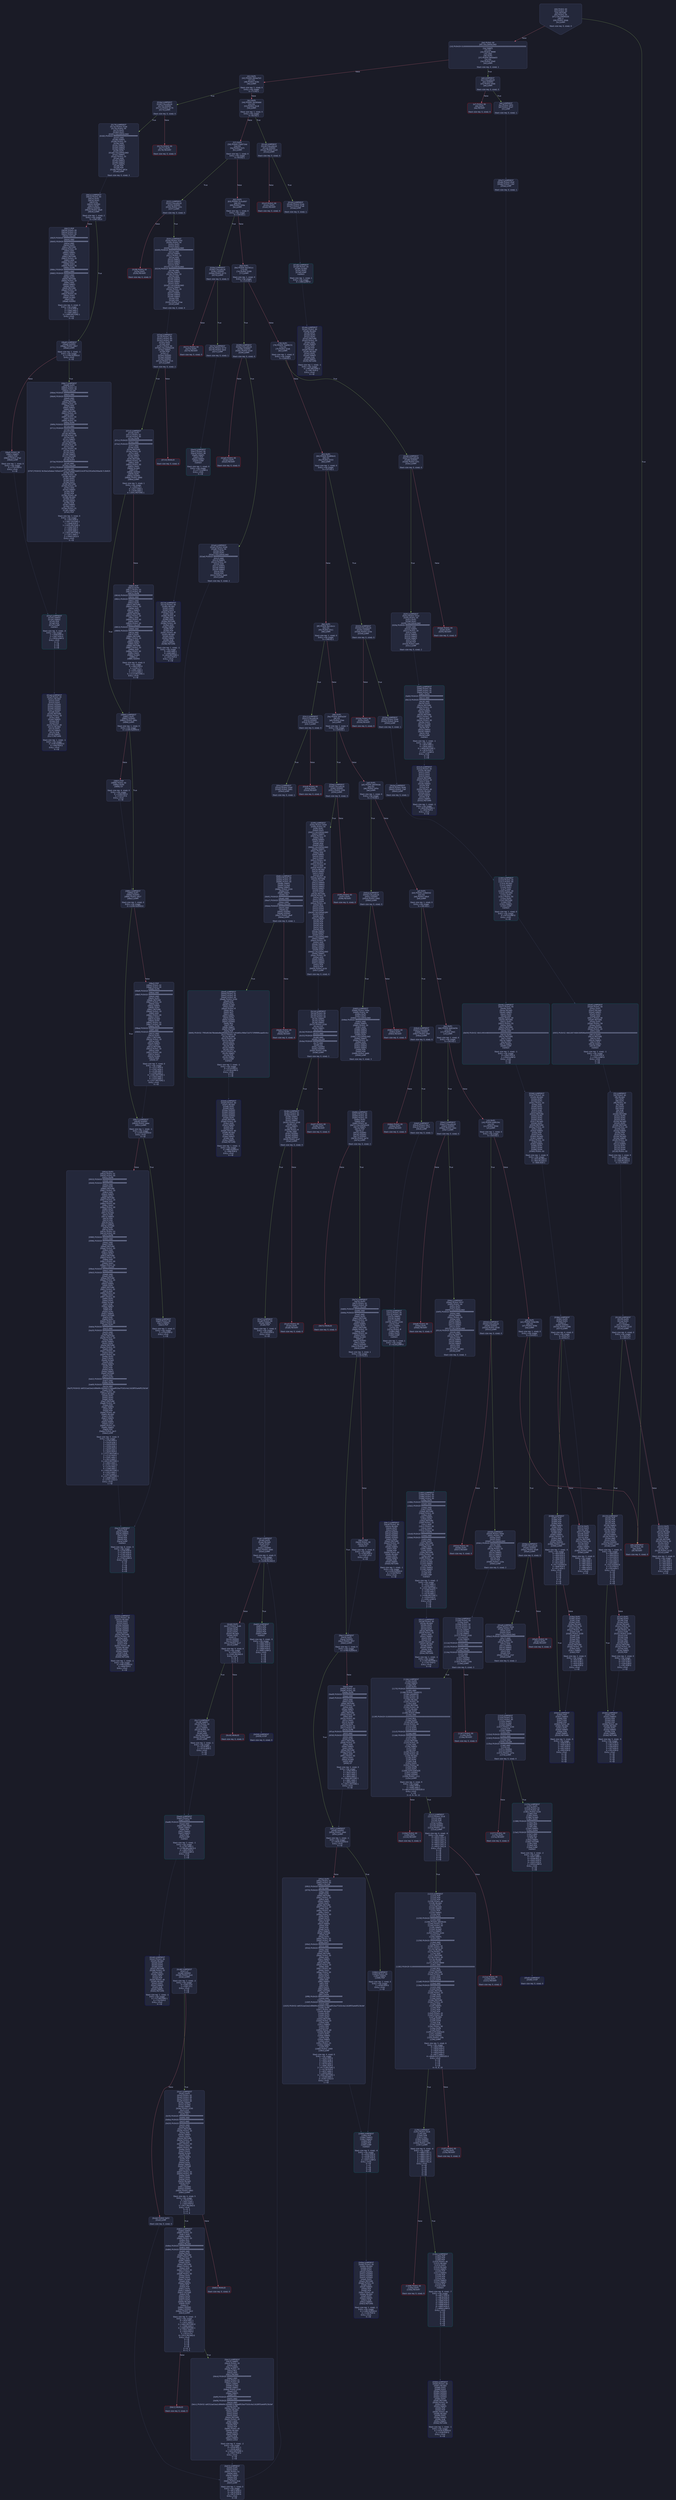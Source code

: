 digraph G {
    node [shape=box, style="filled, rounded", color="#565f89", fontcolor="#c0caf5", fontname="Helvetica", fillcolor="#24283b"];
    edge [color="#414868", fontcolor="#c0caf5", fontname="Helvetica"];
    bgcolor="#1a1b26";
    0 [ label = "[00] PUSH1 60
[02] PUSH1 40
[04] MSTORE
[05] PUSH1 04
[07] CALLDATASIZE
[08] LT
[09] PUSH2 00db
[0c] JUMPI

Stack size req: 0, sizeΔ: 0
" shape = invhouse]
    1 [ label = "[0d] PUSH1 00
[0f] CALLDATALOAD
[10] PUSH29 0100000000000000000000000000000000000000000000000000000000
[2e] SWAP1
[2f] DIV
[30] PUSH4 ffffffff
[35] AND
[36] DUP1
[37] PUSH4 06fdde03
[3c] EQ
[3d] PUSH2 00e0
[40] JUMPI

Stack size req: 0, sizeΔ: 1
"]
    2 [ label = "[41] DUP1
[42] PUSH4 095ea7b3
[47] EQ
[48] PUSH2 016e
[4b] JUMPI

Stack size req: 1, sizeΔ: 0
Entry->Op usage:
	0->71:EQ:1
"]
    3 [ label = "[4c] DUP1
[4d] PUSH4 18160ddd
[52] EQ
[53] PUSH2 01c8
[56] JUMPI

Stack size req: 1, sizeΔ: 0
Entry->Op usage:
	0->82:EQ:1
"]
    4 [ label = "[57] DUP1
[58] PUSH4 23b872dd
[5d] EQ
[5e] PUSH2 01f1
[61] JUMPI

Stack size req: 1, sizeΔ: 0
Entry->Op usage:
	0->93:EQ:1
"]
    5 [ label = "[62] DUP1
[63] PUSH4 313ce567
[68] EQ
[69] PUSH2 026a
[6c] JUMPI

Stack size req: 1, sizeΔ: 0
Entry->Op usage:
	0->104:EQ:1
"]
    6 [ label = "[6d] DUP1
[6e] PUSH4 4d2301cc
[73] EQ
[74] PUSH2 0299
[77] JUMPI

Stack size req: 1, sizeΔ: 0
Entry->Op usage:
	0->115:EQ:1
"]
    7 [ label = "[78] DUP1
[79] PUSH4 70a08231
[7e] EQ
[7f] PUSH2 02e6
[82] JUMPI

Stack size req: 1, sizeΔ: 0
Entry->Op usage:
	0->126:EQ:1
"]
    8 [ label = "[83] DUP1
[84] PUSH4 95d89b41
[89] EQ
[8a] PUSH2 0333
[8d] JUMPI

Stack size req: 1, sizeΔ: 0
Entry->Op usage:
	0->137:EQ:1
"]
    9 [ label = "[8e] DUP1
[8f] PUSH4 9b1cbccc
[94] EQ
[95] PUSH2 03c1
[98] JUMPI

Stack size req: 1, sizeΔ: 0
Entry->Op usage:
	0->148:EQ:1
"]
    10 [ label = "[99] DUP1
[9a] PUSH4 a065a2bf
[9f] EQ
[a0] PUSH2 03ee
[a3] JUMPI

Stack size req: 1, sizeΔ: 0
Entry->Op usage:
	0->159:EQ:1
"]
    11 [ label = "[a4] DUP1
[a5] PUSH4 a9059cbb
[aa] EQ
[ab] PUSH2 045a
[ae] JUMPI

Stack size req: 1, sizeΔ: 0
Entry->Op usage:
	0->170:EQ:1
"]
    12 [ label = "[af] DUP1
[b0] PUSH4 c108d542
[b5] EQ
[b6] PUSH2 04b4
[b9] JUMPI

Stack size req: 1, sizeΔ: 0
Entry->Op usage:
	0->181:EQ:1
"]
    13 [ label = "[ba] DUP1
[bb] PUSH4 dd62ed3e
[c0] EQ
[c1] PUSH2 04e1
[c4] JUMPI

Stack size req: 1, sizeΔ: 0
Entry->Op usage:
	0->192:EQ:1
"]
    14 [ label = "[c5] DUP1
[c6] PUSH4 e58fc54c
[cb] EQ
[cc] PUSH2 054d
[cf] JUMPI

Stack size req: 1, sizeΔ: 0
Entry->Op usage:
	0->203:EQ:1
"]
    15 [ label = "[d0] DUP1
[d1] PUSH4 f2fde38b
[d6] EQ
[d7] PUSH2 059e
[da] JUMPI

Stack size req: 1, sizeΔ: 0
Entry->Op usage:
	0->214:EQ:1
"]
    16 [ label = "[db] JUMPDEST
[dc] PUSH1 00
[de] DUP1
[df] REVERT

Stack size req: 0, sizeΔ: 0
" color = "red"]
    17 [ label = "[e0] JUMPDEST
[e1] CALLVALUE
[e2] ISZERO
[e3] PUSH2 00eb
[e6] JUMPI

Stack size req: 0, sizeΔ: 0
"]
    18 [ label = "[e7] PUSH1 00
[e9] DUP1
[ea] REVERT

Stack size req: 0, sizeΔ: 0
" color = "red"]
    19 [ label = "[eb] JUMPDEST
[ec] PUSH2 00f3
[ef] PUSH2 05d7
[f2] JUMP

Stack size req: 0, sizeΔ: 1
"]
    20 [ label = "[f3] JUMPDEST
[f4] PUSH1 40
[f6] MLOAD
[f7] DUP1
[f8] DUP1
[f9] PUSH1 20
[fb] ADD
[fc] DUP3
[fd] DUP2
[fe] SUB
[ff] DUP3
[0100] MSTORE
[0101] DUP4
[0102] DUP2
[0103] DUP2
[0104] MLOAD
[0105] DUP2
[0106] MSTORE
[0107] PUSH1 20
[0109] ADD
[010a] SWAP2
[010b] POP
[010c] DUP1
[010d] MLOAD
[010e] SWAP1
[010f] PUSH1 20
[0111] ADD
[0112] SWAP1
[0113] DUP1
[0114] DUP4
[0115] DUP4
[0116] PUSH1 00

Stack size req: 1, sizeΔ: 9
Entry->Op usage:
	0->260:MLOAD:0
	0->269:MLOAD:0
	0->273:ADD:1
"]
    21 [ label = "[0118] JUMPDEST
[0119] DUP4
[011a] DUP2
[011b] LT
[011c] ISZERO
[011d] PUSH2 0133
[0120] JUMPI

Stack size req: 4, sizeΔ: 0
Entry->Op usage:
	0->283:LT:0
	3->283:LT:1
"]
    22 [ label = "[0121] DUP1
[0122] DUP3
[0123] ADD
[0124] MLOAD
[0125] DUP2
[0126] DUP5
[0127] ADD
[0128] MSTORE
[0129] PUSH1 20
[012b] DUP2
[012c] ADD
[012d] SWAP1
[012e] POP
[012f] PUSH2 0118
[0132] JUMP

Stack size req: 3, sizeΔ: 0
Entry->Op usage:
	0->291:ADD:1
	0->295:ADD:1
	0->300:ADD:0
	0->302:POP:0
	1->291:ADD:0
	2->295:ADD:0
Entry->Exit:
	0->😵
"]
    23 [ label = "[0133] JUMPDEST
[0134] POP
[0135] POP
[0136] POP
[0137] POP
[0138] SWAP1
[0139] POP
[013a] SWAP1
[013b] DUP2
[013c] ADD
[013d] SWAP1
[013e] PUSH1 1f
[0140] AND
[0141] DUP1
[0142] ISZERO
[0143] PUSH2 0160
[0146] JUMPI

Stack size req: 7, sizeΔ: -5
Entry->Op usage:
	0->308:POP:0
	1->309:POP:0
	2->310:POP:0
	3->311:POP:0
	4->316:ADD:0
	4->320:AND:1
	4->322:ISZERO:0
	5->313:POP:0
	6->316:ADD:1
Entry->Exit:
	0->😵
	1->😵
	2->😵
	3->😵
	4->0
	5->😵
	6->😵
"]
    24 [ label = "[0147] DUP1
[0148] DUP3
[0149] SUB
[014a] DUP1
[014b] MLOAD
[014c] PUSH1 01
[014e] DUP4
[014f] PUSH1 20
[0151] SUB
[0152] PUSH2 0100
[0155] EXP
[0156] SUB
[0157] NOT
[0158] AND
[0159] DUP2
[015a] MSTORE
[015b] PUSH1 20
[015d] ADD
[015e] SWAP2
[015f] POP

Stack size req: 2, sizeΔ: 0
Entry->Op usage:
	0->329:SUB:1
	0->337:SUB:1
	1->329:SUB:0
	1->351:POP:0
Entry->Exit:
	1->😵
"]
    25 [ label = "[0160] JUMPDEST
[0161] POP
[0162] SWAP3
[0163] POP
[0164] POP
[0165] POP
[0166] PUSH1 40
[0168] MLOAD
[0169] DUP1
[016a] SWAP2
[016b] SUB
[016c] SWAP1
[016d] RETURN

Stack size req: 5, sizeΔ: -5
Entry->Op usage:
	0->353:POP:0
	1->363:SUB:0
	2->356:POP:0
	3->357:POP:0
	4->355:POP:0
Entry->Exit:
	0->😵
	1->😵
	2->😵
	3->😵
	4->😵
" color = "darkblue"]
    26 [ label = "[016e] JUMPDEST
[016f] CALLVALUE
[0170] ISZERO
[0171] PUSH2 0179
[0174] JUMPI

Stack size req: 0, sizeΔ: 0
"]
    27 [ label = "[0175] PUSH1 00
[0177] DUP1
[0178] REVERT

Stack size req: 0, sizeΔ: 0
" color = "red"]
    28 [ label = "[0179] JUMPDEST
[017a] PUSH2 01ae
[017d] PUSH1 04
[017f] DUP1
[0180] DUP1
[0181] CALLDATALOAD
[0182] PUSH20 ffffffffffffffffffffffffffffffffffffffff
[0197] AND
[0198] SWAP1
[0199] PUSH1 20
[019b] ADD
[019c] SWAP1
[019d] SWAP2
[019e] SWAP1
[019f] DUP1
[01a0] CALLDATALOAD
[01a1] SWAP1
[01a2] PUSH1 20
[01a4] ADD
[01a5] SWAP1
[01a6] SWAP2
[01a7] SWAP1
[01a8] POP
[01a9] POP
[01aa] PUSH2 061a
[01ad] JUMP

Stack size req: 0, sizeΔ: 3
"]
    29 [ label = "[01ae] JUMPDEST
[01af] PUSH1 40
[01b1] MLOAD
[01b2] DUP1
[01b3] DUP3
[01b4] ISZERO
[01b5] ISZERO
[01b6] ISZERO
[01b7] ISZERO
[01b8] DUP2
[01b9] MSTORE
[01ba] PUSH1 20
[01bc] ADD
[01bd] SWAP2
[01be] POP
[01bf] POP
[01c0] PUSH1 40
[01c2] MLOAD
[01c3] DUP1
[01c4] SWAP2
[01c5] SUB
[01c6] SWAP1
[01c7] RETURN

Stack size req: 1, sizeΔ: -1
Entry->Op usage:
	0->436:ISZERO:0
	0->446:POP:0
Entry->Exit:
	0->😵
" color = "darkblue"]
    30 [ label = "[01c8] JUMPDEST
[01c9] CALLVALUE
[01ca] ISZERO
[01cb] PUSH2 01d3
[01ce] JUMPI

Stack size req: 0, sizeΔ: 0
"]
    31 [ label = "[01cf] PUSH1 00
[01d1] DUP1
[01d2] REVERT

Stack size req: 0, sizeΔ: 0
" color = "red"]
    32 [ label = "[01d3] JUMPDEST
[01d4] PUSH2 01db
[01d7] PUSH2 07a8
[01da] JUMP

Stack size req: 0, sizeΔ: 1
"]
    33 [ label = "[01db] JUMPDEST
[01dc] PUSH1 40
[01de] MLOAD
[01df] DUP1
[01e0] DUP3
[01e1] DUP2
[01e2] MSTORE
[01e3] PUSH1 20
[01e5] ADD
[01e6] SWAP2
[01e7] POP
[01e8] POP
[01e9] PUSH1 40
[01eb] MLOAD
[01ec] DUP1
[01ed] SWAP2
[01ee] SUB
[01ef] SWAP1
[01f0] RETURN

Stack size req: 1, sizeΔ: -1
Entry->Op usage:
	0->482:MSTORE:1
	0->487:POP:0
Entry->Exit:
	0->😵
" color = "darkblue"]
    34 [ label = "[01f1] JUMPDEST
[01f2] CALLVALUE
[01f3] ISZERO
[01f4] PUSH2 01fc
[01f7] JUMPI

Stack size req: 0, sizeΔ: 0
"]
    35 [ label = "[01f8] PUSH1 00
[01fa] DUP1
[01fb] REVERT

Stack size req: 0, sizeΔ: 0
" color = "red"]
    36 [ label = "[01fc] JUMPDEST
[01fd] PUSH2 0250
[0200] PUSH1 04
[0202] DUP1
[0203] DUP1
[0204] CALLDATALOAD
[0205] PUSH20 ffffffffffffffffffffffffffffffffffffffff
[021a] AND
[021b] SWAP1
[021c] PUSH1 20
[021e] ADD
[021f] SWAP1
[0220] SWAP2
[0221] SWAP1
[0222] DUP1
[0223] CALLDATALOAD
[0224] PUSH20 ffffffffffffffffffffffffffffffffffffffff
[0239] AND
[023a] SWAP1
[023b] PUSH1 20
[023d] ADD
[023e] SWAP1
[023f] SWAP2
[0240] SWAP1
[0241] DUP1
[0242] CALLDATALOAD
[0243] SWAP1
[0244] PUSH1 20
[0246] ADD
[0247] SWAP1
[0248] SWAP2
[0249] SWAP1
[024a] POP
[024b] POP
[024c] PUSH2 07ae
[024f] JUMP

Stack size req: 0, sizeΔ: 4
"]
    37 [ label = "[0250] JUMPDEST
[0251] PUSH1 40
[0253] MLOAD
[0254] DUP1
[0255] DUP3
[0256] ISZERO
[0257] ISZERO
[0258] ISZERO
[0259] ISZERO
[025a] DUP2
[025b] MSTORE
[025c] PUSH1 20
[025e] ADD
[025f] SWAP2
[0260] POP
[0261] POP
[0262] PUSH1 40
[0264] MLOAD
[0265] DUP1
[0266] SWAP2
[0267] SUB
[0268] SWAP1
[0269] RETURN

Stack size req: 1, sizeΔ: -1
Entry->Op usage:
	0->598:ISZERO:0
	0->608:POP:0
Entry->Exit:
	0->😵
" color = "darkblue"]
    38 [ label = "[026a] JUMPDEST
[026b] CALLVALUE
[026c] ISZERO
[026d] PUSH2 0275
[0270] JUMPI

Stack size req: 0, sizeΔ: 0
"]
    39 [ label = "[0271] PUSH1 00
[0273] DUP1
[0274] REVERT

Stack size req: 0, sizeΔ: 0
" color = "red"]
    40 [ label = "[0275] JUMPDEST
[0276] PUSH2 027d
[0279] PUSH2 0acb
[027c] JUMP

Stack size req: 0, sizeΔ: 1
"]
    41 [ label = "[027d] JUMPDEST
[027e] PUSH1 40
[0280] MLOAD
[0281] DUP1
[0282] DUP3
[0283] PUSH1 ff
[0285] AND
[0286] PUSH1 ff
[0288] AND
[0289] DUP2
[028a] MSTORE
[028b] PUSH1 20
[028d] ADD
[028e] SWAP2
[028f] POP
[0290] POP
[0291] PUSH1 40
[0293] MLOAD
[0294] DUP1
[0295] SWAP2
[0296] SUB
[0297] SWAP1
[0298] RETURN

Stack size req: 1, sizeΔ: -1
Entry->Op usage:
	0->645:AND:1
	0->648:AND:1
	0->650:MSTORE:1
	0->655:POP:0
Entry->Exit:
	0->😵
" color = "darkblue"]
    42 [ label = "[0299] JUMPDEST
[029a] CALLVALUE
[029b] ISZERO
[029c] PUSH2 02a4
[029f] JUMPI

Stack size req: 0, sizeΔ: 0
"]
    43 [ label = "[02a0] PUSH1 00
[02a2] DUP1
[02a3] REVERT

Stack size req: 0, sizeΔ: 0
" color = "red"]
    44 [ label = "[02a4] JUMPDEST
[02a5] PUSH2 02d0
[02a8] PUSH1 04
[02aa] DUP1
[02ab] DUP1
[02ac] CALLDATALOAD
[02ad] PUSH20 ffffffffffffffffffffffffffffffffffffffff
[02c2] AND
[02c3] SWAP1
[02c4] PUSH1 20
[02c6] ADD
[02c7] SWAP1
[02c8] SWAP2
[02c9] SWAP1
[02ca] POP
[02cb] POP
[02cc] PUSH2 0ad4
[02cf] JUMP

Stack size req: 0, sizeΔ: 2
"]
    45 [ label = "[02d0] JUMPDEST
[02d1] PUSH1 40
[02d3] MLOAD
[02d4] DUP1
[02d5] DUP3
[02d6] DUP2
[02d7] MSTORE
[02d8] PUSH1 20
[02da] ADD
[02db] SWAP2
[02dc] POP
[02dd] POP
[02de] PUSH1 40
[02e0] MLOAD
[02e1] DUP1
[02e2] SWAP2
[02e3] SUB
[02e4] SWAP1
[02e5] RETURN

Stack size req: 1, sizeΔ: -1
Entry->Op usage:
	0->727:MSTORE:1
	0->732:POP:0
Entry->Exit:
	0->😵
" color = "darkblue"]
    46 [ label = "[02e6] JUMPDEST
[02e7] CALLVALUE
[02e8] ISZERO
[02e9] PUSH2 02f1
[02ec] JUMPI

Stack size req: 0, sizeΔ: 0
"]
    47 [ label = "[02ed] PUSH1 00
[02ef] DUP1
[02f0] REVERT

Stack size req: 0, sizeΔ: 0
" color = "red"]
    48 [ label = "[02f1] JUMPDEST
[02f2] PUSH2 031d
[02f5] PUSH1 04
[02f7] DUP1
[02f8] DUP1
[02f9] CALLDATALOAD
[02fa] PUSH20 ffffffffffffffffffffffffffffffffffffffff
[030f] AND
[0310] SWAP1
[0311] PUSH1 20
[0313] ADD
[0314] SWAP1
[0315] SWAP2
[0316] SWAP1
[0317] POP
[0318] POP
[0319] PUSH2 0af5
[031c] JUMP

Stack size req: 0, sizeΔ: 2
"]
    49 [ label = "[031d] JUMPDEST
[031e] PUSH1 40
[0320] MLOAD
[0321] DUP1
[0322] DUP3
[0323] DUP2
[0324] MSTORE
[0325] PUSH1 20
[0327] ADD
[0328] SWAP2
[0329] POP
[032a] POP
[032b] PUSH1 40
[032d] MLOAD
[032e] DUP1
[032f] SWAP2
[0330] SUB
[0331] SWAP1
[0332] RETURN

Stack size req: 1, sizeΔ: -1
Entry->Op usage:
	0->804:MSTORE:1
	0->809:POP:0
Entry->Exit:
	0->😵
" color = "darkblue"]
    50 [ label = "[0333] JUMPDEST
[0334] CALLVALUE
[0335] ISZERO
[0336] PUSH2 033e
[0339] JUMPI

Stack size req: 0, sizeΔ: 0
"]
    51 [ label = "[033a] PUSH1 00
[033c] DUP1
[033d] REVERT

Stack size req: 0, sizeΔ: 0
" color = "red"]
    52 [ label = "[033e] JUMPDEST
[033f] PUSH2 0346
[0342] PUSH2 0b3e
[0345] JUMP

Stack size req: 0, sizeΔ: 1
"]
    53 [ label = "[0346] JUMPDEST
[0347] PUSH1 40
[0349] MLOAD
[034a] DUP1
[034b] DUP1
[034c] PUSH1 20
[034e] ADD
[034f] DUP3
[0350] DUP2
[0351] SUB
[0352] DUP3
[0353] MSTORE
[0354] DUP4
[0355] DUP2
[0356] DUP2
[0357] MLOAD
[0358] DUP2
[0359] MSTORE
[035a] PUSH1 20
[035c] ADD
[035d] SWAP2
[035e] POP
[035f] DUP1
[0360] MLOAD
[0361] SWAP1
[0362] PUSH1 20
[0364] ADD
[0365] SWAP1
[0366] DUP1
[0367] DUP4
[0368] DUP4
[0369] PUSH1 00

Stack size req: 1, sizeΔ: 9
Entry->Op usage:
	0->855:MLOAD:0
	0->864:MLOAD:0
	0->868:ADD:1
"]
    54 [ label = "[036b] JUMPDEST
[036c] DUP4
[036d] DUP2
[036e] LT
[036f] ISZERO
[0370] PUSH2 0386
[0373] JUMPI

Stack size req: 4, sizeΔ: 0
Entry->Op usage:
	0->878:LT:0
	3->878:LT:1
"]
    55 [ label = "[0374] DUP1
[0375] DUP3
[0376] ADD
[0377] MLOAD
[0378] DUP2
[0379] DUP5
[037a] ADD
[037b] MSTORE
[037c] PUSH1 20
[037e] DUP2
[037f] ADD
[0380] SWAP1
[0381] POP
[0382] PUSH2 036b
[0385] JUMP

Stack size req: 3, sizeΔ: 0
Entry->Op usage:
	0->886:ADD:1
	0->890:ADD:1
	0->895:ADD:0
	0->897:POP:0
	1->886:ADD:0
	2->890:ADD:0
Entry->Exit:
	0->😵
"]
    56 [ label = "[0386] JUMPDEST
[0387] POP
[0388] POP
[0389] POP
[038a] POP
[038b] SWAP1
[038c] POP
[038d] SWAP1
[038e] DUP2
[038f] ADD
[0390] SWAP1
[0391] PUSH1 1f
[0393] AND
[0394] DUP1
[0395] ISZERO
[0396] PUSH2 03b3
[0399] JUMPI

Stack size req: 7, sizeΔ: -5
Entry->Op usage:
	0->903:POP:0
	1->904:POP:0
	2->905:POP:0
	3->906:POP:0
	4->911:ADD:0
	4->915:AND:1
	4->917:ISZERO:0
	5->908:POP:0
	6->911:ADD:1
Entry->Exit:
	0->😵
	1->😵
	2->😵
	3->😵
	4->0
	5->😵
	6->😵
"]
    57 [ label = "[039a] DUP1
[039b] DUP3
[039c] SUB
[039d] DUP1
[039e] MLOAD
[039f] PUSH1 01
[03a1] DUP4
[03a2] PUSH1 20
[03a4] SUB
[03a5] PUSH2 0100
[03a8] EXP
[03a9] SUB
[03aa] NOT
[03ab] AND
[03ac] DUP2
[03ad] MSTORE
[03ae] PUSH1 20
[03b0] ADD
[03b1] SWAP2
[03b2] POP

Stack size req: 2, sizeΔ: 0
Entry->Op usage:
	0->924:SUB:1
	0->932:SUB:1
	1->924:SUB:0
	1->946:POP:0
Entry->Exit:
	1->😵
"]
    58 [ label = "[03b3] JUMPDEST
[03b4] POP
[03b5] SWAP3
[03b6] POP
[03b7] POP
[03b8] POP
[03b9] PUSH1 40
[03bb] MLOAD
[03bc] DUP1
[03bd] SWAP2
[03be] SUB
[03bf] SWAP1
[03c0] RETURN

Stack size req: 5, sizeΔ: -5
Entry->Op usage:
	0->948:POP:0
	1->958:SUB:0
	2->951:POP:0
	3->952:POP:0
	4->950:POP:0
Entry->Exit:
	0->😵
	1->😵
	2->😵
	3->😵
	4->😵
" color = "darkblue"]
    59 [ label = "[03c1] JUMPDEST
[03c2] CALLVALUE
[03c3] ISZERO
[03c4] PUSH2 03cc
[03c7] JUMPI

Stack size req: 0, sizeΔ: 0
"]
    60 [ label = "[03c8] PUSH1 00
[03ca] DUP1
[03cb] REVERT

Stack size req: 0, sizeΔ: 0
" color = "red"]
    61 [ label = "[03cc] JUMPDEST
[03cd] PUSH2 03d4
[03d0] PUSH2 0b81
[03d3] JUMP

Stack size req: 0, sizeΔ: 1
"]
    62 [ label = "[03d4] JUMPDEST
[03d5] PUSH1 40
[03d7] MLOAD
[03d8] DUP1
[03d9] DUP3
[03da] ISZERO
[03db] ISZERO
[03dc] ISZERO
[03dd] ISZERO
[03de] DUP2
[03df] MSTORE
[03e0] PUSH1 20
[03e2] ADD
[03e3] SWAP2
[03e4] POP
[03e5] POP
[03e6] PUSH1 40
[03e8] MLOAD
[03e9] DUP1
[03ea] SWAP2
[03eb] SUB
[03ec] SWAP1
[03ed] RETURN

Stack size req: 1, sizeΔ: -1
Entry->Op usage:
	0->986:ISZERO:0
	0->996:POP:0
Entry->Exit:
	0->😵
" color = "darkblue"]
    63 [ label = "[03ee] JUMPDEST
[03ef] CALLVALUE
[03f0] ISZERO
[03f1] PUSH2 03f9
[03f4] JUMPI

Stack size req: 0, sizeΔ: 0
"]
    64 [ label = "[03f5] PUSH1 00
[03f7] DUP1
[03f8] REVERT

Stack size req: 0, sizeΔ: 0
" color = "red"]
    65 [ label = "[03f9] JUMPDEST
[03fa] PUSH2 0458
[03fd] PUSH1 04
[03ff] DUP1
[0400] DUP1
[0401] CALLDATALOAD
[0402] SWAP1
[0403] PUSH1 20
[0405] ADD
[0406] SWAP1
[0407] DUP3
[0408] ADD
[0409] DUP1
[040a] CALLDATALOAD
[040b] SWAP1
[040c] PUSH1 20
[040e] ADD
[040f] SWAP1
[0410] DUP1
[0411] DUP1
[0412] PUSH1 20
[0414] MUL
[0415] PUSH1 20
[0417] ADD
[0418] PUSH1 40
[041a] MLOAD
[041b] SWAP1
[041c] DUP2
[041d] ADD
[041e] PUSH1 40
[0420] MSTORE
[0421] DUP1
[0422] SWAP4
[0423] SWAP3
[0424] SWAP2
[0425] SWAP1
[0426] DUP2
[0427] DUP2
[0428] MSTORE
[0429] PUSH1 20
[042b] ADD
[042c] DUP4
[042d] DUP4
[042e] PUSH1 20
[0430] MUL
[0431] DUP1
[0432] DUP3
[0433] DUP5
[0434] CALLDATACOPY
[0435] DUP3
[0436] ADD
[0437] SWAP2
[0438] POP
[0439] POP
[043a] POP
[043b] POP
[043c] POP
[043d] POP
[043e] SWAP2
[043f] SWAP1
[0440] DUP1
[0441] CALLDATALOAD
[0442] SWAP1
[0443] PUSH1 20
[0445] ADD
[0446] SWAP1
[0447] SWAP2
[0448] SWAP1
[0449] DUP1
[044a] CALLDATALOAD
[044b] SWAP1
[044c] PUSH1 20
[044e] ADD
[044f] SWAP1
[0450] SWAP2
[0451] SWAP1
[0452] POP
[0453] POP
[0454] PUSH2 0c2d
[0457] JUMP

Stack size req: 0, sizeΔ: 4
"]
    66 [ label = "[0458] JUMPDEST
[0459] STOP

Stack size req: 0, sizeΔ: 0
" color = "darkblue"]
    67 [ label = "[045a] JUMPDEST
[045b] CALLVALUE
[045c] ISZERO
[045d] PUSH2 0465
[0460] JUMPI

Stack size req: 0, sizeΔ: 0
"]
    68 [ label = "[0461] PUSH1 00
[0463] DUP1
[0464] REVERT

Stack size req: 0, sizeΔ: 0
" color = "red"]
    69 [ label = "[0465] JUMPDEST
[0466] PUSH2 049a
[0469] PUSH1 04
[046b] DUP1
[046c] DUP1
[046d] CALLDATALOAD
[046e] PUSH20 ffffffffffffffffffffffffffffffffffffffff
[0483] AND
[0484] SWAP1
[0485] PUSH1 20
[0487] ADD
[0488] SWAP1
[0489] SWAP2
[048a] SWAP1
[048b] DUP1
[048c] CALLDATALOAD
[048d] SWAP1
[048e] PUSH1 20
[0490] ADD
[0491] SWAP1
[0492] SWAP2
[0493] SWAP1
[0494] POP
[0495] POP
[0496] PUSH2 0e66
[0499] JUMP

Stack size req: 0, sizeΔ: 3
"]
    70 [ label = "[049a] JUMPDEST
[049b] PUSH1 40
[049d] MLOAD
[049e] DUP1
[049f] DUP3
[04a0] ISZERO
[04a1] ISZERO
[04a2] ISZERO
[04a3] ISZERO
[04a4] DUP2
[04a5] MSTORE
[04a6] PUSH1 20
[04a8] ADD
[04a9] SWAP2
[04aa] POP
[04ab] POP
[04ac] PUSH1 40
[04ae] MLOAD
[04af] DUP1
[04b0] SWAP2
[04b1] SUB
[04b2] SWAP1
[04b3] RETURN

Stack size req: 1, sizeΔ: -1
Entry->Op usage:
	0->1184:ISZERO:0
	0->1194:POP:0
Entry->Exit:
	0->😵
" color = "darkblue"]
    71 [ label = "[04b4] JUMPDEST
[04b5] CALLVALUE
[04b6] ISZERO
[04b7] PUSH2 04bf
[04ba] JUMPI

Stack size req: 0, sizeΔ: 0
"]
    72 [ label = "[04bb] PUSH1 00
[04bd] DUP1
[04be] REVERT

Stack size req: 0, sizeΔ: 0
" color = "red"]
    73 [ label = "[04bf] JUMPDEST
[04c0] PUSH2 04c7
[04c3] PUSH2 1070
[04c6] JUMP

Stack size req: 0, sizeΔ: 1
"]
    74 [ label = "[04c7] JUMPDEST
[04c8] PUSH1 40
[04ca] MLOAD
[04cb] DUP1
[04cc] DUP3
[04cd] ISZERO
[04ce] ISZERO
[04cf] ISZERO
[04d0] ISZERO
[04d1] DUP2
[04d2] MSTORE
[04d3] PUSH1 20
[04d5] ADD
[04d6] SWAP2
[04d7] POP
[04d8] POP
[04d9] PUSH1 40
[04db] MLOAD
[04dc] DUP1
[04dd] SWAP2
[04de] SUB
[04df] SWAP1
[04e0] RETURN

Stack size req: 1, sizeΔ: -1
Entry->Op usage:
	0->1229:ISZERO:0
	0->1239:POP:0
Entry->Exit:
	0->😵
" color = "darkblue"]
    75 [ label = "[04e1] JUMPDEST
[04e2] CALLVALUE
[04e3] ISZERO
[04e4] PUSH2 04ec
[04e7] JUMPI

Stack size req: 0, sizeΔ: 0
"]
    76 [ label = "[04e8] PUSH1 00
[04ea] DUP1
[04eb] REVERT

Stack size req: 0, sizeΔ: 0
" color = "red"]
    77 [ label = "[04ec] JUMPDEST
[04ed] PUSH2 0537
[04f0] PUSH1 04
[04f2] DUP1
[04f3] DUP1
[04f4] CALLDATALOAD
[04f5] PUSH20 ffffffffffffffffffffffffffffffffffffffff
[050a] AND
[050b] SWAP1
[050c] PUSH1 20
[050e] ADD
[050f] SWAP1
[0510] SWAP2
[0511] SWAP1
[0512] DUP1
[0513] CALLDATALOAD
[0514] PUSH20 ffffffffffffffffffffffffffffffffffffffff
[0529] AND
[052a] SWAP1
[052b] PUSH1 20
[052d] ADD
[052e] SWAP1
[052f] SWAP2
[0530] SWAP1
[0531] POP
[0532] POP
[0533] PUSH2 1083
[0536] JUMP

Stack size req: 0, sizeΔ: 3
"]
    78 [ label = "[0537] JUMPDEST
[0538] PUSH1 40
[053a] MLOAD
[053b] DUP1
[053c] DUP3
[053d] DUP2
[053e] MSTORE
[053f] PUSH1 20
[0541] ADD
[0542] SWAP2
[0543] POP
[0544] POP
[0545] PUSH1 40
[0547] MLOAD
[0548] DUP1
[0549] SWAP2
[054a] SUB
[054b] SWAP1
[054c] RETURN

Stack size req: 1, sizeΔ: -1
Entry->Op usage:
	0->1342:MSTORE:1
	0->1347:POP:0
Entry->Exit:
	0->😵
" color = "darkblue"]
    79 [ label = "[054d] JUMPDEST
[054e] CALLVALUE
[054f] ISZERO
[0550] PUSH2 0558
[0553] JUMPI

Stack size req: 0, sizeΔ: 0
"]
    80 [ label = "[0554] PUSH1 00
[0556] DUP1
[0557] REVERT

Stack size req: 0, sizeΔ: 0
" color = "red"]
    81 [ label = "[0558] JUMPDEST
[0559] PUSH2 0584
[055c] PUSH1 04
[055e] DUP1
[055f] DUP1
[0560] CALLDATALOAD
[0561] PUSH20 ffffffffffffffffffffffffffffffffffffffff
[0576] AND
[0577] SWAP1
[0578] PUSH1 20
[057a] ADD
[057b] SWAP1
[057c] SWAP2
[057d] SWAP1
[057e] POP
[057f] POP
[0580] PUSH2 110a
[0583] JUMP

Stack size req: 0, sizeΔ: 2
"]
    82 [ label = "[0584] JUMPDEST
[0585] PUSH1 40
[0587] MLOAD
[0588] DUP1
[0589] DUP3
[058a] ISZERO
[058b] ISZERO
[058c] ISZERO
[058d] ISZERO
[058e] DUP2
[058f] MSTORE
[0590] PUSH1 20
[0592] ADD
[0593] SWAP2
[0594] POP
[0595] POP
[0596] PUSH1 40
[0598] MLOAD
[0599] DUP1
[059a] SWAP2
[059b] SUB
[059c] SWAP1
[059d] RETURN

Stack size req: 1, sizeΔ: -1
Entry->Op usage:
	0->1418:ISZERO:0
	0->1428:POP:0
Entry->Exit:
	0->😵
" color = "darkblue"]
    83 [ label = "[059e] JUMPDEST
[059f] CALLVALUE
[05a0] ISZERO
[05a1] PUSH2 05a9
[05a4] JUMPI

Stack size req: 0, sizeΔ: 0
"]
    84 [ label = "[05a5] PUSH1 00
[05a7] DUP1
[05a8] REVERT

Stack size req: 0, sizeΔ: 0
" color = "red"]
    85 [ label = "[05a9] JUMPDEST
[05aa] PUSH2 05d5
[05ad] PUSH1 04
[05af] DUP1
[05b0] DUP1
[05b1] CALLDATALOAD
[05b2] PUSH20 ffffffffffffffffffffffffffffffffffffffff
[05c7] AND
[05c8] SWAP1
[05c9] PUSH1 20
[05cb] ADD
[05cc] SWAP1
[05cd] SWAP2
[05ce] SWAP1
[05cf] POP
[05d0] POP
[05d1] PUSH2 131f
[05d4] JUMP

Stack size req: 0, sizeΔ: 2
"]
    86 [ label = "[05d5] JUMPDEST
[05d6] STOP

Stack size req: 0, sizeΔ: 0
" color = "darkblue"]
    87 [ label = "[05d7] JUMPDEST
[05d8] PUSH2 05df
[05db] PUSH2 13bf
[05de] JUMP

Stack size req: 0, sizeΔ: 1
"]
    88 [ label = "[05df] JUMPDEST
[05e0] PUSH1 40
[05e2] DUP1
[05e3] MLOAD
[05e4] SWAP1
[05e5] DUP2
[05e6] ADD
[05e7] PUSH1 40
[05e9] MSTORE
[05ea] DUP1
[05eb] PUSH1 09
[05ed] DUP2
[05ee] MSTORE
[05ef] PUSH1 20
[05f1] ADD
[05f2] PUSH32 4661697468436f696e0000000000000000000000000000000000000000000000
[0613] DUP2
[0614] MSTORE
[0615] POP
[0616] SWAP1
[0617] POP
[0618] SWAP1
[0619] JUMP
Indirect!

Stack size req: 2, sizeΔ: -1
Entry->Op usage:
	0->1559:POP:0
	1->1561:JUMP:0
Entry->Exit:
	0->😵
	1->😵
" color = "teal"]
    89 [ label = "[061a] JUMPDEST
[061b] PUSH1 00
[061d] DUP1
[061e] DUP3
[061f] EQ
[0620] ISZERO
[0621] DUP1
[0622] ISZERO
[0623] PUSH2 06a9
[0626] JUMPI

Stack size req: 1, sizeΔ: 2
Entry->Op usage:
	0->1567:EQ:0
"]
    90 [ label = "[0627] POP
[0628] PUSH1 00
[062a] PUSH1 03
[062c] PUSH1 00
[062e] CALLER
[062f] PUSH20 ffffffffffffffffffffffffffffffffffffffff
[0644] AND
[0645] PUSH20 ffffffffffffffffffffffffffffffffffffffff
[065a] AND
[065b] DUP2
[065c] MSTORE
[065d] PUSH1 20
[065f] ADD
[0660] SWAP1
[0661] DUP2
[0662] MSTORE
[0663] PUSH1 20
[0665] ADD
[0666] PUSH1 00
[0668] SHA3
[0669] PUSH1 00
[066b] DUP6
[066c] PUSH20 ffffffffffffffffffffffffffffffffffffffff
[0681] AND
[0682] PUSH20 ffffffffffffffffffffffffffffffffffffffff
[0697] AND
[0698] DUP2
[0699] MSTORE
[069a] PUSH1 20
[069c] ADD
[069d] SWAP1
[069e] DUP2
[069f] MSTORE
[06a0] PUSH1 20
[06a2] ADD
[06a3] PUSH1 00
[06a5] SHA3
[06a6] SLOAD
[06a7] EQ
[06a8] ISZERO

Stack size req: 4, sizeΔ: 0
Entry->Op usage:
	0->1575:POP:0
	3->1665:AND:1
	3->1687:AND:1
	3->1689:MSTORE:1
Entry->Exit:
	0->😵
"]
    91 [ label = "[06a9] JUMPDEST
[06aa] ISZERO
[06ab] PUSH2 06b7
[06ae] JUMPI

Stack size req: 1, sizeΔ: -1
Entry->Op usage:
	0->1706:ISZERO:0
Entry->Exit:
	0->😵
"]
    92 [ label = "[06af] PUSH1 00
[06b1] SWAP1
[06b2] POP
[06b3] PUSH2 07a2
[06b6] JUMP

Stack size req: 1, sizeΔ: 0
Entry->Op usage:
	0->1714:POP:0
Entry->Exit:
	0->😵
"]
    93 [ label = "[06b7] JUMPDEST
[06b8] DUP2
[06b9] PUSH1 03
[06bb] PUSH1 00
[06bd] CALLER
[06be] PUSH20 ffffffffffffffffffffffffffffffffffffffff
[06d3] AND
[06d4] PUSH20 ffffffffffffffffffffffffffffffffffffffff
[06e9] AND
[06ea] DUP2
[06eb] MSTORE
[06ec] PUSH1 20
[06ee] ADD
[06ef] SWAP1
[06f0] DUP2
[06f1] MSTORE
[06f2] PUSH1 20
[06f4] ADD
[06f5] PUSH1 00
[06f7] SHA3
[06f8] PUSH1 00
[06fa] DUP6
[06fb] PUSH20 ffffffffffffffffffffffffffffffffffffffff
[0710] AND
[0711] PUSH20 ffffffffffffffffffffffffffffffffffffffff
[0726] AND
[0727] DUP2
[0728] MSTORE
[0729] PUSH1 20
[072b] ADD
[072c] SWAP1
[072d] DUP2
[072e] MSTORE
[072f] PUSH1 20
[0731] ADD
[0732] PUSH1 00
[0734] SHA3
[0735] DUP2
[0736] SWAP1
[0737] SSTORE
[0738] POP
[0739] DUP3
[073a] PUSH20 ffffffffffffffffffffffffffffffffffffffff
[074f] AND
[0750] CALLER
[0751] PUSH20 ffffffffffffffffffffffffffffffffffffffff
[0766] AND
[0767] PUSH32 8c5be1e5ebec7d5bd14f71427d1e84f3dd0314c0f7b2291e5b200ac8c7c3b925
[0788] DUP5
[0789] PUSH1 40
[078b] MLOAD
[078c] DUP1
[078d] DUP3
[078e] DUP2
[078f] MSTORE
[0790] PUSH1 20
[0792] ADD
[0793] SWAP2
[0794] POP
[0795] POP
[0796] PUSH1 40
[0798] MLOAD
[0799] DUP1
[079a] SWAP2
[079b] SUB
[079c] SWAP1
[079d] LOG3
[079e] PUSH1 01
[07a0] SWAP1
[07a1] POP

Stack size req: 3, sizeΔ: 0
Entry->Op usage:
	0->1953:POP:0
	1->1847:SSTORE:1
	1->1848:POP:0
	1->1935:MSTORE:1
	1->1940:POP:0
	2->1808:AND:1
	2->1830:AND:1
	2->1832:MSTORE:1
	2->1871:AND:1
	2->1949:LOG3:4
Entry->Exit:
	0->😵
"]
    94 [ label = "[07a2] JUMPDEST
[07a3] SWAP3
[07a4] SWAP2
[07a5] POP
[07a6] POP
[07a7] JUMP
Indirect!

Stack size req: 4, sizeΔ: -3
Entry->Op usage:
	1->1958:POP:0
	2->1957:POP:0
	3->1959:JUMP:0
Entry->Exit:
	0->0
	1->😵
	2->😵
	3->😵
" color = "teal"]
    95 [ label = "[07a8] JUMPDEST
[07a9] PUSH1 04
[07ab] SLOAD
[07ac] DUP2
[07ad] JUMP
Indirect!

Stack size req: 1, sizeΔ: 1
Entry->Op usage:
	0->1965:JUMP:0
" color = "teal"]
    96 [ label = "[07ae] JUMPDEST
[07af] PUSH1 00
[07b1] PUSH1 60
[07b3] PUSH1 04
[07b5] DUP2
[07b6] ADD
[07b7] PUSH1 00
[07b9] CALLDATASIZE
[07ba] SWAP1
[07bb] POP
[07bc] LT
[07bd] ISZERO
[07be] ISZERO
[07bf] ISZERO
[07c0] PUSH2 07c5
[07c3] JUMPI

Stack size req: 0, sizeΔ: 2
"]
    97 [ label = "[07c4] INVALID

Stack size req: 0, sizeΔ: 0
" color = "red"]
    98 [ label = "[07c5] JUMPDEST
[07c6] DUP3
[07c7] PUSH1 02
[07c9] PUSH1 00
[07cb] DUP8
[07cc] PUSH20 ffffffffffffffffffffffffffffffffffffffff
[07e1] AND
[07e2] PUSH20 ffffffffffffffffffffffffffffffffffffffff
[07f7] AND
[07f8] DUP2
[07f9] MSTORE
[07fa] PUSH1 20
[07fc] ADD
[07fd] SWAP1
[07fe] DUP2
[07ff] MSTORE
[0800] PUSH1 20
[0802] ADD
[0803] PUSH1 00
[0805] SHA3
[0806] SLOAD
[0807] LT
[0808] ISZERO
[0809] DUP1
[080a] ISZERO
[080b] PUSH2 0890
[080e] JUMPI

Stack size req: 5, sizeΔ: 1
Entry->Op usage:
	2->2055:LT:1
	4->2017:AND:1
	4->2039:AND:1
	4->2041:MSTORE:1
"]
    99 [ label = "[080f] POP
[0810] DUP3
[0811] PUSH1 03
[0813] PUSH1 00
[0815] DUP8
[0816] PUSH20 ffffffffffffffffffffffffffffffffffffffff
[082b] AND
[082c] PUSH20 ffffffffffffffffffffffffffffffffffffffff
[0841] AND
[0842] DUP2
[0843] MSTORE
[0844] PUSH1 20
[0846] ADD
[0847] SWAP1
[0848] DUP2
[0849] MSTORE
[084a] PUSH1 20
[084c] ADD
[084d] PUSH1 00
[084f] SHA3
[0850] PUSH1 00
[0852] CALLER
[0853] PUSH20 ffffffffffffffffffffffffffffffffffffffff
[0868] AND
[0869] PUSH20 ffffffffffffffffffffffffffffffffffffffff
[087e] AND
[087f] DUP2
[0880] MSTORE
[0881] PUSH1 20
[0883] ADD
[0884] SWAP1
[0885] DUP2
[0886] MSTORE
[0887] PUSH1 20
[0889] ADD
[088a] PUSH1 00
[088c] SHA3
[088d] SLOAD
[088e] LT
[088f] ISZERO

Stack size req: 6, sizeΔ: 0
Entry->Op usage:
	0->2063:POP:0
	3->2190:LT:1
	5->2091:AND:1
	5->2113:AND:1
	5->2115:MSTORE:1
Entry->Exit:
	0->😵
"]
    100 [ label = "[0890] JUMPDEST
[0891] DUP1
[0892] ISZERO
[0893] PUSH2 089c
[0896] JUMPI

Stack size req: 1, sizeΔ: 0
Entry->Op usage:
	0->2194:ISZERO:0
"]
    101 [ label = "[0897] POP
[0898] PUSH1 00
[089a] DUP4
[089b] GT

Stack size req: 4, sizeΔ: 0
Entry->Op usage:
	0->2199:POP:0
	3->2203:GT:0
Entry->Exit:
	0->😵
"]
    102 [ label = "[089c] JUMPDEST
[089d] DUP1
[089e] ISZERO
[089f] PUSH2 0927
[08a2] JUMPI

Stack size req: 1, sizeΔ: 0
Entry->Op usage:
	0->2206:ISZERO:0
"]
    103 [ label = "[08a3] POP
[08a4] PUSH1 02
[08a6] PUSH1 00
[08a8] DUP6
[08a9] PUSH20 ffffffffffffffffffffffffffffffffffffffff
[08be] AND
[08bf] PUSH20 ffffffffffffffffffffffffffffffffffffffff
[08d4] AND
[08d5] DUP2
[08d6] MSTORE
[08d7] PUSH1 20
[08d9] ADD
[08da] SWAP1
[08db] DUP2
[08dc] MSTORE
[08dd] PUSH1 20
[08df] ADD
[08e0] PUSH1 00
[08e2] SHA3
[08e3] SLOAD
[08e4] DUP4
[08e5] PUSH1 02
[08e7] PUSH1 00
[08e9] DUP8
[08ea] PUSH20 ffffffffffffffffffffffffffffffffffffffff
[08ff] AND
[0900] PUSH20 ffffffffffffffffffffffffffffffffffffffff
[0915] AND
[0916] DUP2
[0917] MSTORE
[0918] PUSH1 20
[091a] ADD
[091b] SWAP1
[091c] DUP2
[091d] MSTORE
[091e] PUSH1 20
[0920] ADD
[0921] PUSH1 00
[0923] SHA3
[0924] SLOAD
[0925] ADD
[0926] GT

Stack size req: 5, sizeΔ: 0
Entry->Op usage:
	0->2211:POP:0
	3->2341:ADD:1
	4->2238:AND:1
	4->2260:AND:1
	4->2262:MSTORE:1
	4->2303:AND:1
	4->2325:AND:1
	4->2327:MSTORE:1
Entry->Exit:
	0->😵
"]
    104 [ label = "[0927] JUMPDEST
[0928] ISZERO
[0929] PUSH2 0abe
[092c] JUMPI

Stack size req: 1, sizeΔ: -1
Entry->Op usage:
	0->2344:ISZERO:0
Entry->Exit:
	0->😵
"]
    105 [ label = "[092d] DUP3
[092e] PUSH1 02
[0930] PUSH1 00
[0932] DUP8
[0933] PUSH20 ffffffffffffffffffffffffffffffffffffffff
[0948] AND
[0949] PUSH20 ffffffffffffffffffffffffffffffffffffffff
[095e] AND
[095f] DUP2
[0960] MSTORE
[0961] PUSH1 20
[0963] ADD
[0964] SWAP1
[0965] DUP2
[0966] MSTORE
[0967] PUSH1 20
[0969] ADD
[096a] PUSH1 00
[096c] SHA3
[096d] PUSH1 00
[096f] DUP3
[0970] DUP3
[0971] SLOAD
[0972] SUB
[0973] SWAP3
[0974] POP
[0975] POP
[0976] DUP2
[0977] SWAP1
[0978] SSTORE
[0979] POP
[097a] DUP3
[097b] PUSH1 03
[097d] PUSH1 00
[097f] DUP8
[0980] PUSH20 ffffffffffffffffffffffffffffffffffffffff
[0995] AND
[0996] PUSH20 ffffffffffffffffffffffffffffffffffffffff
[09ab] AND
[09ac] DUP2
[09ad] MSTORE
[09ae] PUSH1 20
[09b0] ADD
[09b1] SWAP1
[09b2] DUP2
[09b3] MSTORE
[09b4] PUSH1 20
[09b6] ADD
[09b7] PUSH1 00
[09b9] SHA3
[09ba] PUSH1 00
[09bc] CALLER
[09bd] PUSH20 ffffffffffffffffffffffffffffffffffffffff
[09d2] AND
[09d3] PUSH20 ffffffffffffffffffffffffffffffffffffffff
[09e8] AND
[09e9] DUP2
[09ea] MSTORE
[09eb] PUSH1 20
[09ed] ADD
[09ee] SWAP1
[09ef] DUP2
[09f0] MSTORE
[09f1] PUSH1 20
[09f3] ADD
[09f4] PUSH1 00
[09f6] SHA3
[09f7] PUSH1 00
[09f9] DUP3
[09fa] DUP3
[09fb] SLOAD
[09fc] SUB
[09fd] SWAP3
[09fe] POP
[09ff] POP
[0a00] DUP2
[0a01] SWAP1
[0a02] SSTORE
[0a03] POP
[0a04] DUP3
[0a05] PUSH1 02
[0a07] PUSH1 00
[0a09] DUP7
[0a0a] PUSH20 ffffffffffffffffffffffffffffffffffffffff
[0a1f] AND
[0a20] PUSH20 ffffffffffffffffffffffffffffffffffffffff
[0a35] AND
[0a36] DUP2
[0a37] MSTORE
[0a38] PUSH1 20
[0a3a] ADD
[0a3b] SWAP1
[0a3c] DUP2
[0a3d] MSTORE
[0a3e] PUSH1 20
[0a40] ADD
[0a41] PUSH1 00
[0a43] SHA3
[0a44] PUSH1 00
[0a46] DUP3
[0a47] DUP3
[0a48] SLOAD
[0a49] ADD
[0a4a] SWAP3
[0a4b] POP
[0a4c] POP
[0a4d] DUP2
[0a4e] SWAP1
[0a4f] SSTORE
[0a50] POP
[0a51] DUP4
[0a52] PUSH20 ffffffffffffffffffffffffffffffffffffffff
[0a67] AND
[0a68] DUP6
[0a69] PUSH20 ffffffffffffffffffffffffffffffffffffffff
[0a7e] AND
[0a7f] PUSH32 ddf252ad1be2c89b69c2b068fc378daa952ba7f163c4a11628f55a4df523b3ef
[0aa0] DUP6
[0aa1] PUSH1 40
[0aa3] MLOAD
[0aa4] DUP1
[0aa5] DUP3
[0aa6] DUP2
[0aa7] MSTORE
[0aa8] PUSH1 20
[0aaa] ADD
[0aab] SWAP2
[0aac] POP
[0aad] POP
[0aae] PUSH1 40
[0ab0] MLOAD
[0ab1] DUP1
[0ab2] SWAP2
[0ab3] SUB
[0ab4] SWAP1
[0ab5] LOG3
[0ab6] PUSH1 01
[0ab8] SWAP2
[0ab9] POP
[0aba] PUSH2 0ac3
[0abd] JUMP

Stack size req: 5, sizeΔ: 0
Entry->Op usage:
	1->2745:POP:0
	2->2418:SUB:1
	2->2420:POP:0
	2->2556:SUB:1
	2->2558:POP:0
	2->2633:ADD:1
	2->2635:POP:0
	2->2727:MSTORE:1
	2->2732:POP:0
	3->2591:AND:1
	3->2613:AND:1
	3->2615:MSTORE:1
	3->2663:AND:1
	3->2741:LOG3:4
	4->2376:AND:1
	4->2398:AND:1
	4->2400:MSTORE:1
	4->2453:AND:1
	4->2475:AND:1
	4->2477:MSTORE:1
	4->2686:AND:1
	4->2741:LOG3:3
Entry->Exit:
	1->😵
"]
    106 [ label = "[0abe] JUMPDEST
[0abf] PUSH1 00
[0ac1] SWAP2
[0ac2] POP

Stack size req: 2, sizeΔ: 0
Entry->Op usage:
	1->2754:POP:0
Entry->Exit:
	1->😵
"]
    107 [ label = "[0ac3] JUMPDEST
[0ac4] POP
[0ac5] SWAP4
[0ac6] SWAP3
[0ac7] POP
[0ac8] POP
[0ac9] POP
[0aca] JUMP
Indirect!

Stack size req: 6, sizeΔ: -5
Entry->Op usage:
	0->2756:POP:0
	2->2760:POP:0
	3->2761:POP:0
	4->2759:POP:0
	5->2762:JUMP:0
Entry->Exit:
	0->😵
	1->0
	2->😵
	3->😵
	4->😵
	5->😵
" color = "teal"]
    108 [ label = "[0acb] JUMPDEST
[0acc] PUSH1 00
[0ace] PUSH1 08
[0ad0] SWAP1
[0ad1] POP
[0ad2] SWAP1
[0ad3] JUMP
Indirect!

Stack size req: 1, sizeΔ: 0
Entry->Op usage:
	0->2771:JUMP:0
Entry->Exit:
	0->😵
" color = "teal"]
    109 [ label = "[0ad4] JUMPDEST
[0ad5] PUSH1 00
[0ad7] DUP2
[0ad8] PUSH20 ffffffffffffffffffffffffffffffffffffffff
[0aed] AND
[0aee] BALANCE
[0aef] SWAP1
[0af0] POP
[0af1] SWAP2
[0af2] SWAP1
[0af3] POP
[0af4] JUMP
Indirect!

Stack size req: 2, sizeΔ: -1
Entry->Op usage:
	0->2797:AND:1
	0->2798:BALANCE:0
	0->2803:POP:0
	1->2804:JUMP:0
Entry->Exit:
	0->😵
	1->😵
" color = "teal"]
    110 [ label = "[0af5] JUMPDEST
[0af6] PUSH1 00
[0af8] PUSH1 02
[0afa] PUSH1 00
[0afc] DUP4
[0afd] PUSH20 ffffffffffffffffffffffffffffffffffffffff
[0b12] AND
[0b13] PUSH20 ffffffffffffffffffffffffffffffffffffffff
[0b28] AND
[0b29] DUP2
[0b2a] MSTORE
[0b2b] PUSH1 20
[0b2d] ADD
[0b2e] SWAP1
[0b2f] DUP2
[0b30] MSTORE
[0b31] PUSH1 20
[0b33] ADD
[0b34] PUSH1 00
[0b36] SHA3
[0b37] SLOAD
[0b38] SWAP1
[0b39] POP
[0b3a] SWAP2
[0b3b] SWAP1
[0b3c] POP
[0b3d] JUMP
Indirect!

Stack size req: 2, sizeΔ: -1
Entry->Op usage:
	0->2834:AND:1
	0->2856:AND:1
	0->2858:MSTORE:1
	0->2876:POP:0
	1->2877:JUMP:0
Entry->Exit:
	0->😵
	1->😵
" color = "teal"]
    111 [ label = "[0b3e] JUMPDEST
[0b3f] PUSH2 0b46
[0b42] PUSH2 13bf
[0b45] JUMP

Stack size req: 0, sizeΔ: 1
"]
    112 [ label = "[0b46] JUMPDEST
[0b47] PUSH1 40
[0b49] DUP1
[0b4a] MLOAD
[0b4b] SWAP1
[0b4c] DUP2
[0b4d] ADD
[0b4e] PUSH1 40
[0b50] MSTORE
[0b51] DUP1
[0b52] PUSH1 05
[0b54] DUP2
[0b55] MSTORE
[0b56] PUSH1 20
[0b58] ADD
[0b59] PUSH32 4641495448000000000000000000000000000000000000000000000000000000
[0b7a] DUP2
[0b7b] MSTORE
[0b7c] POP
[0b7d] SWAP1
[0b7e] POP
[0b7f] SWAP1
[0b80] JUMP
Indirect!

Stack size req: 2, sizeΔ: -1
Entry->Op usage:
	0->2942:POP:0
	1->2944:JUMP:0
Entry->Exit:
	0->😵
	1->😵
" color = "teal"]
    113 [ label = "[0b81] JUMPDEST
[0b82] PUSH1 00
[0b84] PUSH1 01
[0b86] PUSH1 00
[0b88] SWAP1
[0b89] SLOAD
[0b8a] SWAP1
[0b8b] PUSH2 0100
[0b8e] EXP
[0b8f] SWAP1
[0b90] DIV
[0b91] PUSH20 ffffffffffffffffffffffffffffffffffffffff
[0ba6] AND
[0ba7] PUSH20 ffffffffffffffffffffffffffffffffffffffff
[0bbc] AND
[0bbd] CALLER
[0bbe] PUSH20 ffffffffffffffffffffffffffffffffffffffff
[0bd3] AND
[0bd4] EQ
[0bd5] ISZERO
[0bd6] ISZERO
[0bd7] PUSH2 0bdf
[0bda] JUMPI

Stack size req: 0, sizeΔ: 1
"]
    114 [ label = "[0bdb] PUSH1 00
[0bdd] DUP1
[0bde] REVERT

Stack size req: 0, sizeΔ: 0
" color = "red"]
    115 [ label = "[0bdf] JUMPDEST
[0be0] PUSH1 01
[0be2] PUSH1 05
[0be4] PUSH1 00
[0be6] PUSH2 0100
[0be9] EXP
[0bea] DUP2
[0beb] SLOAD
[0bec] DUP2
[0bed] PUSH1 ff
[0bef] MUL
[0bf0] NOT
[0bf1] AND
[0bf2] SWAP1
[0bf3] DUP4
[0bf4] ISZERO
[0bf5] ISZERO
[0bf6] MUL
[0bf7] OR
[0bf8] SWAP1
[0bf9] SSTORE
[0bfa] POP
[0bfb] PUSH32 7f95d919e78bdebe8a285e6e33357c2fcb65ccf66e72d7573f9f8f6caad0c4cc
[0c1c] PUSH1 40
[0c1e] MLOAD
[0c1f] PUSH1 40
[0c21] MLOAD
[0c22] DUP1
[0c23] SWAP2
[0c24] SUB
[0c25] SWAP1
[0c26] LOG1
[0c27] PUSH1 01
[0c29] SWAP1
[0c2a] POP
[0c2b] SWAP1
[0c2c] JUMP
Indirect!

Stack size req: 2, sizeΔ: -1
Entry->Op usage:
	0->3114:POP:0
	1->3116:JUMP:0
Entry->Exit:
	0->😵
	1->😵
" color = "teal"]
    116 [ label = "[0c2d] JUMPDEST
[0c2e] PUSH1 00
[0c30] PUSH1 01
[0c32] PUSH1 00
[0c34] SWAP1
[0c35] SLOAD
[0c36] SWAP1
[0c37] PUSH2 0100
[0c3a] EXP
[0c3b] SWAP1
[0c3c] DIV
[0c3d] PUSH20 ffffffffffffffffffffffffffffffffffffffff
[0c52] AND
[0c53] PUSH20 ffffffffffffffffffffffffffffffffffffffff
[0c68] AND
[0c69] CALLER
[0c6a] PUSH20 ffffffffffffffffffffffffffffffffffffffff
[0c7f] AND
[0c80] EQ
[0c81] ISZERO
[0c82] ISZERO
[0c83] PUSH2 0c8b
[0c86] JUMPI

Stack size req: 0, sizeΔ: 1
"]
    117 [ label = "[0c87] PUSH1 00
[0c89] DUP1
[0c8a] REVERT

Stack size req: 0, sizeΔ: 0
" color = "red"]
    118 [ label = "[0c8b] JUMPDEST
[0c8c] PUSH1 05
[0c8e] PUSH1 00
[0c90] SWAP1
[0c91] SLOAD
[0c92] SWAP1
[0c93] PUSH2 0100
[0c96] EXP
[0c97] SWAP1
[0c98] DIV
[0c99] PUSH1 ff
[0c9b] AND
[0c9c] ISZERO
[0c9d] ISZERO
[0c9e] ISZERO
[0c9f] PUSH2 0ca7
[0ca2] JUMPI

Stack size req: 0, sizeΔ: 0
"]
    119 [ label = "[0ca3] PUSH1 00
[0ca5] DUP1
[0ca6] REVERT

Stack size req: 0, sizeΔ: 0
" color = "red"]
    120 [ label = "[0ca7] JUMPDEST
[0ca8] PUSH1 00
[0caa] SWAP1
[0cab] POP

Stack size req: 1, sizeΔ: 0
Entry->Op usage:
	0->3243:POP:0
Entry->Exit:
	0->😵
"]
    121 [ label = "[0cac] JUMPDEST
[0cad] DUP4
[0cae] MLOAD
[0caf] DUP2
[0cb0] LT
[0cb1] ISZERO
[0cb2] PUSH2 0e60
[0cb5] JUMPI

Stack size req: 4, sizeΔ: 0
Entry->Op usage:
	0->3248:LT:0
	3->3246:MLOAD:0
"]
    122 [ label = "[0cb6] DUP2
[0cb7] PUSH2 0cd6
[0cba] DUP6
[0cbb] DUP4
[0cbc] DUP2
[0cbd] MLOAD
[0cbe] DUP2
[0cbf] LT
[0cc0] ISZERO
[0cc1] ISZERO
[0cc2] PUSH2 0cc7
[0cc5] JUMPI

Stack size req: 4, sizeΔ: 4
Entry->Op usage:
	0->3263:LT:0
	3->3261:MLOAD:0
Entry->Exit:
	0->0, 4
	1->3, 5
	3->1, 7
"]
    123 [ label = "[0cc6] INVALID

Stack size req: 0, sizeΔ: 0
" color = "red"]
    124 [ label = "[0cc7] JUMPDEST
[0cc8] SWAP1
[0cc9] PUSH1 20
[0ccb] ADD
[0ccc] SWAP1
[0ccd] PUSH1 20
[0ccf] MUL
[0cd0] ADD
[0cd1] MLOAD
[0cd2] PUSH2 0ad4
[0cd5] JUMP

Stack size req: 2, sizeΔ: -1
Entry->Op usage:
	0->3279:MUL:1
	1->3275:ADD:1
Entry->Exit:
	0->😵
	1->😵
"]
    125 [ label = "[0cd6] JUMPDEST
[0cd7] LT
[0cd8] ISZERO
[0cd9] PUSH2 0ce1
[0cdc] JUMPI

Stack size req: 2, sizeΔ: -2
Entry->Op usage:
	0->3287:LT:0
	1->3287:LT:1
Entry->Exit:
	0->😵
	1->😵
"]
    126 [ label = "[0cdd] PUSH2 0e53
[0ce0] JUMP

Stack size req: 0, sizeΔ: 0
"]
    127 [ label = "[0ce1] JUMPDEST
[0ce2] DUP3
[0ce3] PUSH1 02
[0ce5] PUSH1 00
[0ce7] PUSH1 01
[0ce9] PUSH1 00
[0ceb] SWAP1
[0cec] SLOAD
[0ced] SWAP1
[0cee] PUSH2 0100
[0cf1] EXP
[0cf2] SWAP1
[0cf3] DIV
[0cf4] PUSH20 ffffffffffffffffffffffffffffffffffffffff
[0d09] AND
[0d0a] PUSH20 ffffffffffffffffffffffffffffffffffffffff
[0d1f] AND
[0d20] PUSH20 ffffffffffffffffffffffffffffffffffffffff
[0d35] AND
[0d36] DUP2
[0d37] MSTORE
[0d38] PUSH1 20
[0d3a] ADD
[0d3b] SWAP1
[0d3c] DUP2
[0d3d] MSTORE
[0d3e] PUSH1 20
[0d40] ADD
[0d41] PUSH1 00
[0d43] SHA3
[0d44] PUSH1 00
[0d46] DUP3
[0d47] DUP3
[0d48] SLOAD
[0d49] SUB
[0d4a] SWAP3
[0d4b] POP
[0d4c] POP
[0d4d] DUP2
[0d4e] SWAP1
[0d4f] SSTORE
[0d50] POP
[0d51] DUP3
[0d52] PUSH1 02
[0d54] PUSH1 00
[0d56] DUP7
[0d57] DUP5
[0d58] DUP2
[0d59] MLOAD
[0d5a] DUP2
[0d5b] LT
[0d5c] ISZERO
[0d5d] ISZERO
[0d5e] PUSH2 0d63
[0d61] JUMPI

Stack size req: 4, sizeΔ: 5
Entry->Op usage:
	0->3419:LT:0
	2->3401:SUB:1
	2->3403:POP:0
	3->3417:MLOAD:0
Entry->Exit:
	0->0, 5
	2->4, 7
	3->1, 8
"]
    128 [ label = "[0d62] INVALID

Stack size req: 0, sizeΔ: 0
" color = "red"]
    129 [ label = "[0d63] JUMPDEST
[0d64] SWAP1
[0d65] PUSH1 20
[0d67] ADD
[0d68] SWAP1
[0d69] PUSH1 20
[0d6b] MUL
[0d6c] ADD
[0d6d] MLOAD
[0d6e] PUSH20 ffffffffffffffffffffffffffffffffffffffff
[0d83] AND
[0d84] PUSH20 ffffffffffffffffffffffffffffffffffffffff
[0d99] AND
[0d9a] DUP2
[0d9b] MSTORE
[0d9c] PUSH1 20
[0d9e] ADD
[0d9f] SWAP1
[0da0] DUP2
[0da1] MSTORE
[0da2] PUSH1 20
[0da4] ADD
[0da5] PUSH1 00
[0da7] SHA3
[0da8] PUSH1 00
[0daa] DUP3
[0dab] DUP3
[0dac] SLOAD
[0dad] ADD
[0dae] SWAP3
[0daf] POP
[0db0] POP
[0db1] DUP2
[0db2] SWAP1
[0db3] SSTORE
[0db4] POP
[0db5] DUP4
[0db6] DUP2
[0db7] DUP2
[0db8] MLOAD
[0db9] DUP2
[0dba] LT
[0dbb] ISZERO
[0dbc] ISZERO
[0dbd] PUSH2 0dc2
[0dc0] JUMPI

Stack size req: 9, sizeΔ: -3
Entry->Op usage:
	0->3435:MUL:1
	1->3431:ADD:1
	2->3483:MSTORE:0
	2->3486:ADD:1
	3->3489:MSTORE:1
	4->3501:ADD:1
	4->3503:POP:0
	5->3514:LT:0
	8->3512:MLOAD:0
Entry->Exit:
	0->😵
	1->😵
	2->😵
	3->😵
	4->😵
	5->0, 2
	8->1, 5
"]
    130 [ label = "[0dc1] INVALID

Stack size req: 0, sizeΔ: 0
" color = "red"]
    131 [ label = "[0dc2] JUMPDEST
[0dc3] SWAP1
[0dc4] PUSH1 20
[0dc6] ADD
[0dc7] SWAP1
[0dc8] PUSH1 20
[0dca] MUL
[0dcb] ADD
[0dcc] MLOAD
[0dcd] PUSH20 ffffffffffffffffffffffffffffffffffffffff
[0de2] AND
[0de3] PUSH1 01
[0de5] PUSH1 00
[0de7] SWAP1
[0de8] SLOAD
[0de9] SWAP1
[0dea] PUSH2 0100
[0ded] EXP
[0dee] SWAP1
[0def] DIV
[0df0] PUSH20 ffffffffffffffffffffffffffffffffffffffff
[0e05] AND
[0e06] PUSH20 ffffffffffffffffffffffffffffffffffffffff
[0e1b] AND
[0e1c] PUSH32 ddf252ad1be2c89b69c2b068fc378daa952ba7f163c4a11628f55a4df523b3ef
[0e3d] DUP6
[0e3e] PUSH1 40
[0e40] MLOAD
[0e41] DUP1
[0e42] DUP3
[0e43] DUP2
[0e44] MSTORE
[0e45] PUSH1 20
[0e47] ADD
[0e48] SWAP2
[0e49] POP
[0e4a] POP
[0e4b] PUSH1 40
[0e4d] MLOAD
[0e4e] DUP1
[0e4f] SWAP2
[0e50] SUB
[0e51] SWAP1
[0e52] LOG3

Stack size req: 5, sizeΔ: -2
Entry->Op usage:
	0->3530:MUL:1
	1->3526:ADD:1
	4->3652:MSTORE:1
	4->3657:POP:0
Entry->Exit:
	0->😵
	1->😵
"]
    132 [ label = "[0e53] JUMPDEST
[0e54] DUP1
[0e55] DUP1
[0e56] PUSH1 01
[0e58] ADD
[0e59] SWAP2
[0e5a] POP
[0e5b] POP
[0e5c] PUSH2 0cac
[0e5f] JUMP

Stack size req: 1, sizeΔ: 0
Entry->Op usage:
	0->3672:ADD:1
	0->3674:POP:0
	0->3675:POP:0
Entry->Exit:
	0->😵
"]
    133 [ label = "[0e60] JUMPDEST
[0e61] POP
[0e62] POP
[0e63] POP
[0e64] POP
[0e65] JUMP
Indirect!

Stack size req: 5, sizeΔ: -5
Entry->Op usage:
	0->3681:POP:0
	1->3682:POP:0
	2->3683:POP:0
	3->3684:POP:0
	4->3685:JUMP:0
Entry->Exit:
	0->😵
	1->😵
	2->😵
	3->😵
	4->😵
" color = "teal"]
    134 [ label = "[0e66] JUMPDEST
[0e67] PUSH1 00
[0e69] PUSH1 40
[0e6b] PUSH1 04
[0e6d] DUP2
[0e6e] ADD
[0e6f] PUSH1 00
[0e71] CALLDATASIZE
[0e72] SWAP1
[0e73] POP
[0e74] LT
[0e75] ISZERO
[0e76] ISZERO
[0e77] ISZERO
[0e78] PUSH2 0e7d
[0e7b] JUMPI

Stack size req: 0, sizeΔ: 2
"]
    135 [ label = "[0e7c] INVALID

Stack size req: 0, sizeΔ: 0
" color = "red"]
    136 [ label = "[0e7d] JUMPDEST
[0e7e] DUP3
[0e7f] PUSH1 02
[0e81] PUSH1 00
[0e83] CALLER
[0e84] PUSH20 ffffffffffffffffffffffffffffffffffffffff
[0e99] AND
[0e9a] PUSH20 ffffffffffffffffffffffffffffffffffffffff
[0eaf] AND
[0eb0] DUP2
[0eb1] MSTORE
[0eb2] PUSH1 20
[0eb4] ADD
[0eb5] SWAP1
[0eb6] DUP2
[0eb7] MSTORE
[0eb8] PUSH1 20
[0eba] ADD
[0ebb] PUSH1 00
[0ebd] SHA3
[0ebe] SLOAD
[0ebf] LT
[0ec0] ISZERO
[0ec1] DUP1
[0ec2] ISZERO
[0ec3] PUSH2 0ecc
[0ec6] JUMPI

Stack size req: 3, sizeΔ: 1
Entry->Op usage:
	2->3775:LT:1
"]
    137 [ label = "[0ec7] POP
[0ec8] PUSH1 00
[0eca] DUP4
[0ecb] GT

Stack size req: 4, sizeΔ: 0
Entry->Op usage:
	0->3783:POP:0
	3->3787:GT:0
Entry->Exit:
	0->😵
"]
    138 [ label = "[0ecc] JUMPDEST
[0ecd] DUP1
[0ece] ISZERO
[0ecf] PUSH2 0f57
[0ed2] JUMPI

Stack size req: 1, sizeΔ: 0
Entry->Op usage:
	0->3790:ISZERO:0
"]
    139 [ label = "[0ed3] POP
[0ed4] PUSH1 02
[0ed6] PUSH1 00
[0ed8] DUP6
[0ed9] PUSH20 ffffffffffffffffffffffffffffffffffffffff
[0eee] AND
[0eef] PUSH20 ffffffffffffffffffffffffffffffffffffffff
[0f04] AND
[0f05] DUP2
[0f06] MSTORE
[0f07] PUSH1 20
[0f09] ADD
[0f0a] SWAP1
[0f0b] DUP2
[0f0c] MSTORE
[0f0d] PUSH1 20
[0f0f] ADD
[0f10] PUSH1 00
[0f12] SHA3
[0f13] SLOAD
[0f14] DUP4
[0f15] PUSH1 02
[0f17] PUSH1 00
[0f19] DUP8
[0f1a] PUSH20 ffffffffffffffffffffffffffffffffffffffff
[0f2f] AND
[0f30] PUSH20 ffffffffffffffffffffffffffffffffffffffff
[0f45] AND
[0f46] DUP2
[0f47] MSTORE
[0f48] PUSH1 20
[0f4a] ADD
[0f4b] SWAP1
[0f4c] DUP2
[0f4d] MSTORE
[0f4e] PUSH1 20
[0f50] ADD
[0f51] PUSH1 00
[0f53] SHA3
[0f54] SLOAD
[0f55] ADD
[0f56] GT

Stack size req: 5, sizeΔ: 0
Entry->Op usage:
	0->3795:POP:0
	3->3925:ADD:1
	4->3822:AND:1
	4->3844:AND:1
	4->3846:MSTORE:1
	4->3887:AND:1
	4->3909:AND:1
	4->3911:MSTORE:1
Entry->Exit:
	0->😵
"]
    140 [ label = "[0f57] JUMPDEST
[0f58] ISZERO
[0f59] PUSH2 1064
[0f5c] JUMPI

Stack size req: 1, sizeΔ: -1
Entry->Op usage:
	0->3928:ISZERO:0
Entry->Exit:
	0->😵
"]
    141 [ label = "[0f5d] DUP3
[0f5e] PUSH1 02
[0f60] PUSH1 00
[0f62] CALLER
[0f63] PUSH20 ffffffffffffffffffffffffffffffffffffffff
[0f78] AND
[0f79] PUSH20 ffffffffffffffffffffffffffffffffffffffff
[0f8e] AND
[0f8f] DUP2
[0f90] MSTORE
[0f91] PUSH1 20
[0f93] ADD
[0f94] SWAP1
[0f95] DUP2
[0f96] MSTORE
[0f97] PUSH1 20
[0f99] ADD
[0f9a] PUSH1 00
[0f9c] SHA3
[0f9d] PUSH1 00
[0f9f] DUP3
[0fa0] DUP3
[0fa1] SLOAD
[0fa2] SUB
[0fa3] SWAP3
[0fa4] POP
[0fa5] POP
[0fa6] DUP2
[0fa7] SWAP1
[0fa8] SSTORE
[0fa9] POP
[0faa] DUP3
[0fab] PUSH1 02
[0fad] PUSH1 00
[0faf] DUP7
[0fb0] PUSH20 ffffffffffffffffffffffffffffffffffffffff
[0fc5] AND
[0fc6] PUSH20 ffffffffffffffffffffffffffffffffffffffff
[0fdb] AND
[0fdc] DUP2
[0fdd] MSTORE
[0fde] PUSH1 20
[0fe0] ADD
[0fe1] SWAP1
[0fe2] DUP2
[0fe3] MSTORE
[0fe4] PUSH1 20
[0fe6] ADD
[0fe7] PUSH1 00
[0fe9] SHA3
[0fea] PUSH1 00
[0fec] DUP3
[0fed] DUP3
[0fee] SLOAD
[0fef] ADD
[0ff0] SWAP3
[0ff1] POP
[0ff2] POP
[0ff3] DUP2
[0ff4] SWAP1
[0ff5] SSTORE
[0ff6] POP
[0ff7] DUP4
[0ff8] PUSH20 ffffffffffffffffffffffffffffffffffffffff
[100d] AND
[100e] CALLER
[100f] PUSH20 ffffffffffffffffffffffffffffffffffffffff
[1024] AND
[1025] PUSH32 ddf252ad1be2c89b69c2b068fc378daa952ba7f163c4a11628f55a4df523b3ef
[1046] DUP6
[1047] PUSH1 40
[1049] MLOAD
[104a] DUP1
[104b] DUP3
[104c] DUP2
[104d] MSTORE
[104e] PUSH1 20
[1050] ADD
[1051] SWAP2
[1052] POP
[1053] POP
[1054] PUSH1 40
[1056] MLOAD
[1057] DUP1
[1058] SWAP2
[1059] SUB
[105a] SWAP1
[105b] LOG3
[105c] PUSH1 01
[105e] SWAP2
[105f] POP
[1060] PUSH2 1069
[1063] JUMP

Stack size req: 4, sizeΔ: 0
Entry->Op usage:
	1->4191:POP:0
	2->4002:SUB:1
	2->4004:POP:0
	2->4079:ADD:1
	2->4081:POP:0
	2->4173:MSTORE:1
	2->4178:POP:0
	3->4037:AND:1
	3->4059:AND:1
	3->4061:MSTORE:1
	3->4109:AND:1
	3->4187:LOG3:4
Entry->Exit:
	1->😵
"]
    142 [ label = "[1064] JUMPDEST
[1065] PUSH1 00
[1067] SWAP2
[1068] POP

Stack size req: 2, sizeΔ: 0
Entry->Op usage:
	1->4200:POP:0
Entry->Exit:
	1->😵
"]
    143 [ label = "[1069] JUMPDEST
[106a] POP
[106b] SWAP3
[106c] SWAP2
[106d] POP
[106e] POP
[106f] JUMP
Indirect!

Stack size req: 5, sizeΔ: -4
Entry->Op usage:
	0->4202:POP:0
	2->4206:POP:0
	3->4205:POP:0
	4->4207:JUMP:0
Entry->Exit:
	0->😵
	1->0
	2->😵
	3->😵
	4->😵
" color = "teal"]
    144 [ label = "[1070] JUMPDEST
[1071] PUSH1 05
[1073] PUSH1 00
[1075] SWAP1
[1076] SLOAD
[1077] SWAP1
[1078] PUSH2 0100
[107b] EXP
[107c] SWAP1
[107d] DIV
[107e] PUSH1 ff
[1080] AND
[1081] DUP2
[1082] JUMP
Indirect!

Stack size req: 1, sizeΔ: 1
Entry->Op usage:
	0->4226:JUMP:0
" color = "teal"]
    145 [ label = "[1083] JUMPDEST
[1084] PUSH1 00
[1086] PUSH1 03
[1088] PUSH1 00
[108a] DUP5
[108b] PUSH20 ffffffffffffffffffffffffffffffffffffffff
[10a0] AND
[10a1] PUSH20 ffffffffffffffffffffffffffffffffffffffff
[10b6] AND
[10b7] DUP2
[10b8] MSTORE
[10b9] PUSH1 20
[10bb] ADD
[10bc] SWAP1
[10bd] DUP2
[10be] MSTORE
[10bf] PUSH1 20
[10c1] ADD
[10c2] PUSH1 00
[10c4] SHA3
[10c5] PUSH1 00
[10c7] DUP4
[10c8] PUSH20 ffffffffffffffffffffffffffffffffffffffff
[10dd] AND
[10de] PUSH20 ffffffffffffffffffffffffffffffffffffffff
[10f3] AND
[10f4] DUP2
[10f5] MSTORE
[10f6] PUSH1 20
[10f8] ADD
[10f9] SWAP1
[10fa] DUP2
[10fb] MSTORE
[10fc] PUSH1 20
[10fe] ADD
[10ff] PUSH1 00
[1101] SHA3
[1102] SLOAD
[1103] SWAP1
[1104] POP
[1105] SWAP3
[1106] SWAP2
[1107] POP
[1108] POP
[1109] JUMP
Indirect!

Stack size req: 3, sizeΔ: -2
Entry->Op usage:
	0->4317:AND:1
	0->4339:AND:1
	0->4341:MSTORE:1
	0->4360:POP:0
	1->4256:AND:1
	1->4278:AND:1
	1->4280:MSTORE:1
	1->4359:POP:0
	2->4361:JUMP:0
Entry->Exit:
	0->😵
	1->😵
	2->😵
" color = "teal"]
    146 [ label = "[110a] JUMPDEST
[110b] PUSH1 00
[110d] DUP1
[110e] PUSH1 00
[1110] PUSH1 01
[1112] PUSH1 00
[1114] SWAP1
[1115] SLOAD
[1116] SWAP1
[1117] PUSH2 0100
[111a] EXP
[111b] SWAP1
[111c] DIV
[111d] PUSH20 ffffffffffffffffffffffffffffffffffffffff
[1132] AND
[1133] PUSH20 ffffffffffffffffffffffffffffffffffffffff
[1148] AND
[1149] CALLER
[114a] PUSH20 ffffffffffffffffffffffffffffffffffffffff
[115f] AND
[1160] EQ
[1161] ISZERO
[1162] ISZERO
[1163] PUSH2 116b
[1166] JUMPI

Stack size req: 0, sizeΔ: 3
"]
    147 [ label = "[1167] PUSH1 00
[1169] DUP1
[116a] REVERT

Stack size req: 0, sizeΔ: 0
" color = "red"]
    148 [ label = "[116b] JUMPDEST
[116c] DUP4
[116d] SWAP2
[116e] POP
[116f] DUP2
[1170] PUSH20 ffffffffffffffffffffffffffffffffffffffff
[1185] AND
[1186] PUSH4 70a08231
[118b] ADDRESS
[118c] PUSH1 00
[118e] PUSH1 40
[1190] MLOAD
[1191] PUSH1 20
[1193] ADD
[1194] MSTORE
[1195] PUSH1 40
[1197] MLOAD
[1198] DUP3
[1199] PUSH4 ffffffff
[119e] AND
[119f] PUSH29 0100000000000000000000000000000000000000000000000000000000
[11bd] MUL
[11be] DUP2
[11bf] MSTORE
[11c0] PUSH1 04
[11c2] ADD
[11c3] DUP1
[11c4] DUP3
[11c5] PUSH20 ffffffffffffffffffffffffffffffffffffffff
[11da] AND
[11db] PUSH20 ffffffffffffffffffffffffffffffffffffffff
[11f0] AND
[11f1] DUP2
[11f2] MSTORE
[11f3] PUSH1 20
[11f5] ADD
[11f6] SWAP2
[11f7] POP
[11f8] POP
[11f9] PUSH1 20
[11fb] PUSH1 40
[11fd] MLOAD
[11fe] DUP1
[11ff] DUP4
[1200] SUB
[1201] DUP2
[1202] PUSH1 00
[1204] DUP8
[1205] DUP1
[1206] EXTCODESIZE
[1207] ISZERO
[1208] ISZERO
[1209] PUSH2 1211
[120c] JUMPI

Stack size req: 4, sizeΔ: 9
Entry->Op usage:
	1->4462:POP:0
	3->4485:AND:1
	3->4614:EXTCODESIZE:0
Entry->Exit:
	1->😵
	3->0, 8, 10, 12
"]
    149 [ label = "[120d] PUSH1 00
[120f] DUP1
[1210] REVERT

Stack size req: 0, sizeΔ: 0
" color = "red"]
    150 [ label = "[1211] JUMPDEST
[1212] PUSH2 02c6
[1215] GAS
[1216] SUB
[1217] CALL
[1218] ISZERO
[1219] ISZERO
[121a] PUSH2 1222
[121d] JUMPI

Stack size req: 6, sizeΔ: -6
Entry->Op usage:
	0->4631:CALL:1
	1->4631:CALL:2
	2->4631:CALL:3
	3->4631:CALL:4
	4->4631:CALL:5
	5->4631:CALL:6
Entry->Exit:
	0->😵
	1->😵
	2->😵
	3->😵
	4->😵
	5->😵
"]
    151 [ label = "[121e] PUSH1 00
[1220] DUP1
[1221] REVERT

Stack size req: 0, sizeΔ: 0
" color = "red"]
    152 [ label = "[1222] JUMPDEST
[1223] POP
[1224] POP
[1225] POP
[1226] PUSH1 40
[1228] MLOAD
[1229] DUP1
[122a] MLOAD
[122b] SWAP1
[122c] POP
[122d] SWAP1
[122e] POP
[122f] DUP2
[1230] PUSH20 ffffffffffffffffffffffffffffffffffffffff
[1245] AND
[1246] PUSH4 a9059cbb
[124b] PUSH1 01
[124d] PUSH1 00
[124f] SWAP1
[1250] SLOAD
[1251] SWAP1
[1252] PUSH2 0100
[1255] EXP
[1256] SWAP1
[1257] DIV
[1258] PUSH20 ffffffffffffffffffffffffffffffffffffffff
[126d] AND
[126e] DUP4
[126f] PUSH1 00
[1271] PUSH1 40
[1273] MLOAD
[1274] PUSH1 20
[1276] ADD
[1277] MSTORE
[1278] PUSH1 40
[127a] MLOAD
[127b] DUP4
[127c] PUSH4 ffffffff
[1281] AND
[1282] PUSH29 0100000000000000000000000000000000000000000000000000000000
[12a0] MUL
[12a1] DUP2
[12a2] MSTORE
[12a3] PUSH1 04
[12a5] ADD
[12a6] DUP1
[12a7] DUP4
[12a8] PUSH20 ffffffffffffffffffffffffffffffffffffffff
[12bd] AND
[12be] PUSH20 ffffffffffffffffffffffffffffffffffffffff
[12d3] AND
[12d4] DUP2
[12d5] MSTORE
[12d6] PUSH1 20
[12d8] ADD
[12d9] DUP3
[12da] DUP2
[12db] MSTORE
[12dc] PUSH1 20
[12de] ADD
[12df] SWAP3
[12e0] POP
[12e1] POP
[12e2] POP
[12e3] PUSH1 20
[12e5] PUSH1 40
[12e7] MLOAD
[12e8] DUP1
[12e9] DUP4
[12ea] SUB
[12eb] DUP2
[12ec] PUSH1 00
[12ee] DUP8
[12ef] DUP1
[12f0] EXTCODESIZE
[12f1] ISZERO
[12f2] ISZERO
[12f3] PUSH2 12fb
[12f6] JUMPI

Stack size req: 5, sizeΔ: 6
Entry->Op usage:
	0->4643:POP:0
	1->4644:POP:0
	2->4645:POP:0
	3->4654:POP:0
	4->4677:AND:1
	4->4848:EXTCODESIZE:0
Entry->Exit:
	0->😵
	1->😵
	2->😵
	3->😵
	4->0, 8, 10
"]
    153 [ label = "[12f7] PUSH1 00
[12f9] DUP1
[12fa] REVERT

Stack size req: 0, sizeΔ: 0
" color = "red"]
    154 [ label = "[12fb] JUMPDEST
[12fc] PUSH2 02c6
[12ff] GAS
[1300] SUB
[1301] CALL
[1302] ISZERO
[1303] ISZERO
[1304] PUSH2 130c
[1307] JUMPI

Stack size req: 6, sizeΔ: -6
Entry->Op usage:
	0->4865:CALL:1
	1->4865:CALL:2
	2->4865:CALL:3
	3->4865:CALL:4
	4->4865:CALL:5
	5->4865:CALL:6
Entry->Exit:
	0->😵
	1->😵
	2->😵
	3->😵
	4->😵
	5->😵
"]
    155 [ label = "[1308] PUSH1 00
[130a] DUP1
[130b] REVERT

Stack size req: 0, sizeΔ: 0
" color = "red"]
    156 [ label = "[130c] JUMPDEST
[130d] POP
[130e] POP
[130f] POP
[1310] PUSH1 40
[1312] MLOAD
[1313] DUP1
[1314] MLOAD
[1315] SWAP1
[1316] POP
[1317] SWAP3
[1318] POP
[1319] POP
[131a] POP
[131b] SWAP2
[131c] SWAP1
[131d] POP
[131e] JUMP
Indirect!

Stack size req: 8, sizeΔ: -7
Entry->Op usage:
	0->4877:POP:0
	1->4878:POP:0
	2->4879:POP:0
	3->4889:POP:0
	4->4890:POP:0
	5->4888:POP:0
	6->4893:POP:0
	7->4894:JUMP:0
Entry->Exit:
	0->😵
	1->😵
	2->😵
	3->😵
	4->😵
	5->😵
	6->😵
	7->😵
" color = "teal"]
    157 [ label = "[131f] JUMPDEST
[1320] PUSH1 01
[1322] PUSH1 00
[1324] SWAP1
[1325] SLOAD
[1326] SWAP1
[1327] PUSH2 0100
[132a] EXP
[132b] SWAP1
[132c] DIV
[132d] PUSH20 ffffffffffffffffffffffffffffffffffffffff
[1342] AND
[1343] PUSH20 ffffffffffffffffffffffffffffffffffffffff
[1358] AND
[1359] CALLER
[135a] PUSH20 ffffffffffffffffffffffffffffffffffffffff
[136f] AND
[1370] EQ
[1371] ISZERO
[1372] ISZERO
[1373] PUSH2 137b
[1376] JUMPI

Stack size req: 0, sizeΔ: 0
"]
    158 [ label = "[1377] PUSH1 00
[1379] DUP1
[137a] REVERT

Stack size req: 0, sizeΔ: 0
" color = "red"]
    159 [ label = "[137b] JUMPDEST
[137c] DUP1
[137d] PUSH1 01
[137f] PUSH1 00
[1381] PUSH2 0100
[1384] EXP
[1385] DUP2
[1386] SLOAD
[1387] DUP2
[1388] PUSH20 ffffffffffffffffffffffffffffffffffffffff
[139d] MUL
[139e] NOT
[139f] AND
[13a0] SWAP1
[13a1] DUP4
[13a2] PUSH20 ffffffffffffffffffffffffffffffffffffffff
[13b7] AND
[13b8] MUL
[13b9] OR
[13ba] SWAP1
[13bb] SSTORE
[13bc] POP
[13bd] POP
[13be] JUMP
Indirect!

Stack size req: 2, sizeΔ: -2
Entry->Op usage:
	0->5047:AND:1
	0->5048:MUL:0
	0->5052:POP:0
	0->5053:POP:0
	1->5054:JUMP:0
Entry->Exit:
	0->😵
	1->😵
" color = "teal"]
    160 [ label = "[13bf] JUMPDEST
[13c0] PUSH1 20
[13c2] PUSH1 40
[13c4] MLOAD
[13c5] SWAP1
[13c6] DUP2
[13c7] ADD
[13c8] PUSH1 40
[13ca] MSTORE
[13cb] DUP1
[13cc] PUSH1 00
[13ce] DUP2
[13cf] MSTORE
[13d0] POP
[13d1] SWAP1
[13d2] JUMP
Indirect!

Stack size req: 1, sizeΔ: 0
Entry->Op usage:
	0->5074:JUMP:0
Entry->Exit:
	0->😵
" color = "teal"]
    0 -> 1 [ label = "False" color = "#f7768e"]
    0 -> 16 [ label = "True" color = "#9ece6a"]
    1 -> 2 [ label = "False" color = "#f7768e"]
    1 -> 17 [ label = "True" color = "#9ece6a"]
    2 -> 3 [ label = "False" color = "#f7768e"]
    2 -> 26 [ label = "True" color = "#9ece6a"]
    3 -> 4 [ label = "False" color = "#f7768e"]
    3 -> 30 [ label = "True" color = "#9ece6a"]
    4 -> 5 [ label = "False" color = "#f7768e"]
    4 -> 34 [ label = "True" color = "#9ece6a"]
    5 -> 6 [ label = "False" color = "#f7768e"]
    5 -> 38 [ label = "True" color = "#9ece6a"]
    6 -> 7 [ label = "False" color = "#f7768e"]
    6 -> 42 [ label = "True" color = "#9ece6a"]
    7 -> 8 [ label = "False" color = "#f7768e"]
    7 -> 46 [ label = "True" color = "#9ece6a"]
    8 -> 9 [ label = "False" color = "#f7768e"]
    8 -> 50 [ label = "True" color = "#9ece6a"]
    9 -> 10 [ label = "False" color = "#f7768e"]
    9 -> 59 [ label = "True" color = "#9ece6a"]
    10 -> 11 [ label = "False" color = "#f7768e"]
    10 -> 63 [ label = "True" color = "#9ece6a"]
    11 -> 12 [ label = "False" color = "#f7768e"]
    11 -> 67 [ label = "True" color = "#9ece6a"]
    12 -> 13 [ label = "False" color = "#f7768e"]
    12 -> 71 [ label = "True" color = "#9ece6a"]
    13 -> 14 [ label = "False" color = "#f7768e"]
    13 -> 75 [ label = "True" color = "#9ece6a"]
    14 -> 15 [ label = "False" color = "#f7768e"]
    14 -> 79 [ label = "True" color = "#9ece6a"]
    15 -> 16 [ label = "False" color = "#f7768e"]
    15 -> 83 [ label = "True" color = "#9ece6a"]
    17 -> 18 [ label = "False" color = "#f7768e"]
    17 -> 19 [ label = "True" color = "#9ece6a"]
    19 -> 87 [ ]
    20 -> 21 [ ]
    21 -> 22 [ label = "False" color = "#f7768e"]
    21 -> 23 [ label = "True" color = "#9ece6a"]
    22 -> 21 [ ]
    23 -> 24 [ label = "False" color = "#f7768e"]
    23 -> 25 [ label = "True" color = "#9ece6a"]
    24 -> 25 [ ]
    26 -> 27 [ label = "False" color = "#f7768e"]
    26 -> 28 [ label = "True" color = "#9ece6a"]
    28 -> 89 [ ]
    30 -> 31 [ label = "False" color = "#f7768e"]
    30 -> 32 [ label = "True" color = "#9ece6a"]
    32 -> 95 [ ]
    34 -> 35 [ label = "False" color = "#f7768e"]
    34 -> 36 [ label = "True" color = "#9ece6a"]
    36 -> 96 [ ]
    38 -> 39 [ label = "False" color = "#f7768e"]
    38 -> 40 [ label = "True" color = "#9ece6a"]
    40 -> 108 [ ]
    42 -> 43 [ label = "False" color = "#f7768e"]
    42 -> 44 [ label = "True" color = "#9ece6a"]
    44 -> 109 [ ]
    46 -> 47 [ label = "False" color = "#f7768e"]
    46 -> 48 [ label = "True" color = "#9ece6a"]
    48 -> 110 [ ]
    50 -> 51 [ label = "False" color = "#f7768e"]
    50 -> 52 [ label = "True" color = "#9ece6a"]
    52 -> 111 [ ]
    53 -> 54 [ ]
    54 -> 55 [ label = "False" color = "#f7768e"]
    54 -> 56 [ label = "True" color = "#9ece6a"]
    55 -> 54 [ ]
    56 -> 57 [ label = "False" color = "#f7768e"]
    56 -> 58 [ label = "True" color = "#9ece6a"]
    57 -> 58 [ ]
    59 -> 60 [ label = "False" color = "#f7768e"]
    59 -> 61 [ label = "True" color = "#9ece6a"]
    61 -> 113 [ ]
    63 -> 64 [ label = "False" color = "#f7768e"]
    63 -> 65 [ label = "True" color = "#9ece6a"]
    65 -> 116 [ ]
    67 -> 68 [ label = "False" color = "#f7768e"]
    67 -> 69 [ label = "True" color = "#9ece6a"]
    69 -> 134 [ ]
    71 -> 72 [ label = "False" color = "#f7768e"]
    71 -> 73 [ label = "True" color = "#9ece6a"]
    73 -> 144 [ ]
    75 -> 76 [ label = "False" color = "#f7768e"]
    75 -> 77 [ label = "True" color = "#9ece6a"]
    77 -> 145 [ ]
    79 -> 80 [ label = "False" color = "#f7768e"]
    79 -> 81 [ label = "True" color = "#9ece6a"]
    81 -> 146 [ ]
    83 -> 84 [ label = "False" color = "#f7768e"]
    83 -> 85 [ label = "True" color = "#9ece6a"]
    85 -> 157 [ ]
    87 -> 160 [ ]
    89 -> 90 [ label = "False" color = "#f7768e"]
    89 -> 91 [ label = "True" color = "#9ece6a"]
    90 -> 91 [ ]
    91 -> 92 [ label = "False" color = "#f7768e"]
    91 -> 93 [ label = "True" color = "#9ece6a"]
    92 -> 94 [ ]
    93 -> 94 [ ]
    96 -> 97 [ label = "False" color = "#f7768e"]
    96 -> 98 [ label = "True" color = "#9ece6a"]
    98 -> 99 [ label = "False" color = "#f7768e"]
    98 -> 100 [ label = "True" color = "#9ece6a"]
    99 -> 100 [ ]
    100 -> 101 [ label = "False" color = "#f7768e"]
    100 -> 102 [ label = "True" color = "#9ece6a"]
    101 -> 102 [ ]
    102 -> 103 [ label = "False" color = "#f7768e"]
    102 -> 104 [ label = "True" color = "#9ece6a"]
    103 -> 104 [ ]
    104 -> 105 [ label = "False" color = "#f7768e"]
    104 -> 106 [ label = "True" color = "#9ece6a"]
    105 -> 107 [ ]
    106 -> 107 [ ]
    111 -> 160 [ ]
    113 -> 114 [ label = "False" color = "#f7768e"]
    113 -> 115 [ label = "True" color = "#9ece6a"]
    116 -> 117 [ label = "False" color = "#f7768e"]
    116 -> 118 [ label = "True" color = "#9ece6a"]
    118 -> 119 [ label = "False" color = "#f7768e"]
    118 -> 120 [ label = "True" color = "#9ece6a"]
    120 -> 121 [ ]
    121 -> 122 [ label = "False" color = "#f7768e"]
    121 -> 133 [ label = "True" color = "#9ece6a"]
    122 -> 123 [ label = "False" color = "#f7768e"]
    122 -> 124 [ label = "True" color = "#9ece6a"]
    124 -> 109 [ ]
    125 -> 126 [ label = "False" color = "#f7768e"]
    125 -> 127 [ label = "True" color = "#9ece6a"]
    126 -> 132 [ ]
    127 -> 128 [ label = "False" color = "#f7768e"]
    127 -> 129 [ label = "True" color = "#9ece6a"]
    129 -> 130 [ label = "False" color = "#f7768e"]
    129 -> 131 [ label = "True" color = "#9ece6a"]
    131 -> 132 [ ]
    132 -> 121 [ ]
    134 -> 135 [ label = "False" color = "#f7768e"]
    134 -> 136 [ label = "True" color = "#9ece6a"]
    136 -> 137 [ label = "False" color = "#f7768e"]
    136 -> 138 [ label = "True" color = "#9ece6a"]
    137 -> 138 [ ]
    138 -> 139 [ label = "False" color = "#f7768e"]
    138 -> 140 [ label = "True" color = "#9ece6a"]
    139 -> 140 [ ]
    140 -> 141 [ label = "False" color = "#f7768e"]
    140 -> 142 [ label = "True" color = "#9ece6a"]
    141 -> 143 [ ]
    142 -> 143 [ ]
    146 -> 147 [ label = "False" color = "#f7768e"]
    146 -> 148 [ label = "True" color = "#9ece6a"]
    148 -> 149 [ label = "False" color = "#f7768e"]
    148 -> 150 [ label = "True" color = "#9ece6a"]
    150 -> 151 [ label = "False" color = "#f7768e"]
    150 -> 152 [ label = "True" color = "#9ece6a"]
    152 -> 153 [ label = "False" color = "#f7768e"]
    152 -> 154 [ label = "True" color = "#9ece6a"]
    154 -> 155 [ label = "False" color = "#f7768e"]
    154 -> 156 [ label = "True" color = "#9ece6a"]
    157 -> 158 [ label = "False" color = "#f7768e"]
    157 -> 159 [ label = "True" color = "#9ece6a"]
    160 -> 88 [ ]
    88 -> 20 [ ]
    94 -> 29 [ ]
    95 -> 33 [ ]
    107 -> 37 [ ]
    108 -> 41 [ ]
    109 -> 45 [ ]
    110 -> 49 [ ]
    160 -> 112 [ ]
    112 -> 53 [ ]
    115 -> 62 [ ]
    133 -> 66 [ ]
    109 -> 125 [ ]
    143 -> 70 [ ]
    144 -> 74 [ ]
    145 -> 78 [ ]
    156 -> 82 [ ]
    159 -> 86 [ ]

}
